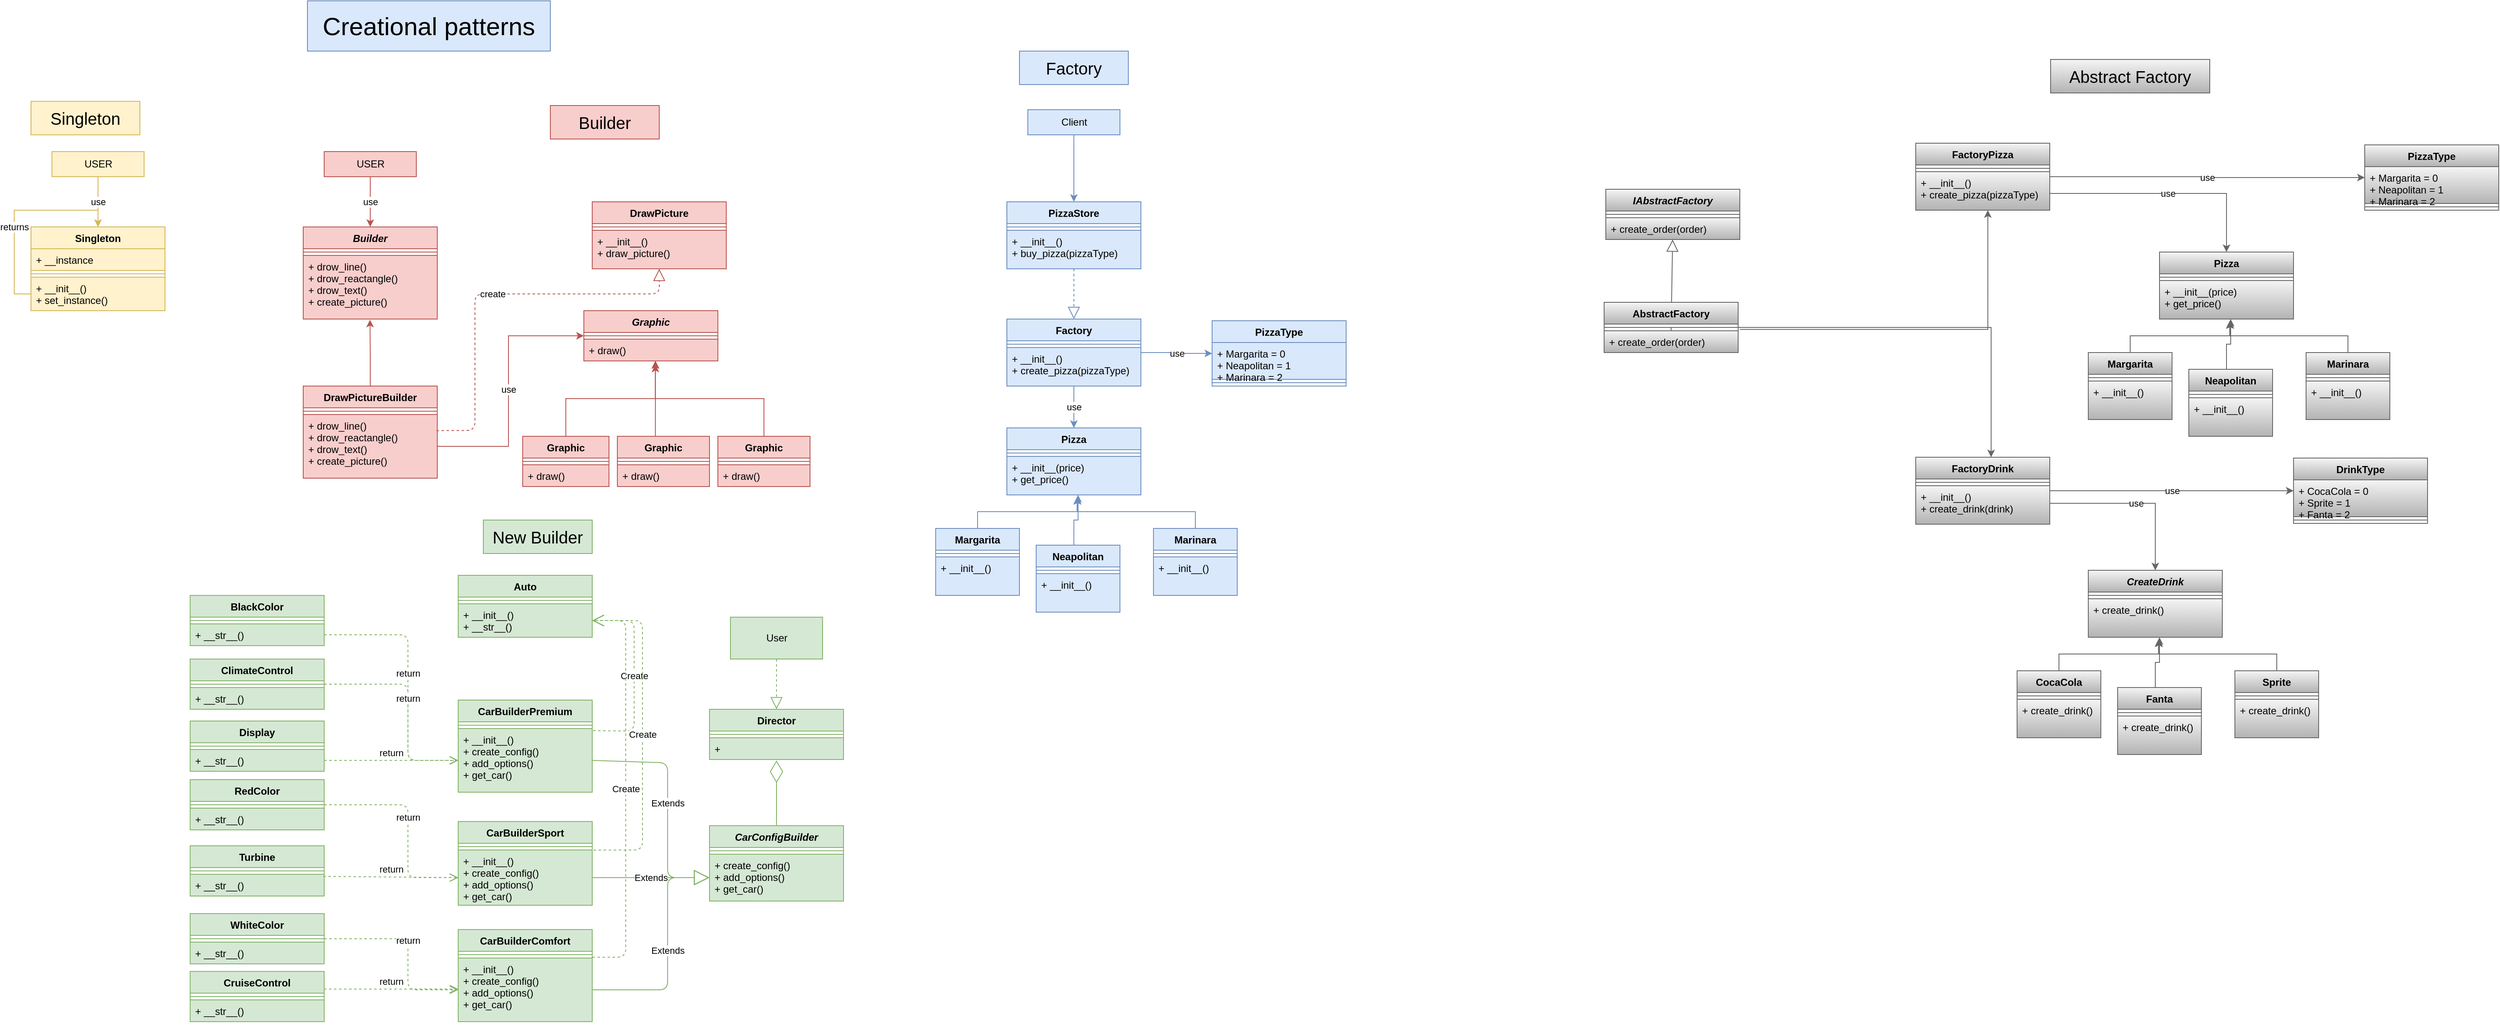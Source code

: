 <mxfile version="14.6.11" type="github">
  <diagram id="C5RBs43oDa-KdzZeNtuy" name="Page-1">
    <mxGraphModel dx="865" dy="466" grid="1" gridSize="10" guides="1" tooltips="1" connect="1" arrows="1" fold="1" page="1" pageScale="1" pageWidth="827" pageHeight="1169" math="0" shadow="0">
      <root>
        <mxCell id="WIyWlLk6GJQsqaUBKTNV-0" />
        <mxCell id="WIyWlLk6GJQsqaUBKTNV-1" parent="WIyWlLk6GJQsqaUBKTNV-0" />
        <mxCell id="Kjml_4NwDwtvKxTAV_FZ-0" value="&lt;font style=&quot;font-size: 30px&quot;&gt;Creational patterns&lt;/font&gt;" style="text;html=1;strokeColor=#6c8ebf;fillColor=#dae8fc;align=center;verticalAlign=middle;whiteSpace=wrap;rounded=0;" parent="WIyWlLk6GJQsqaUBKTNV-1" vertex="1">
          <mxGeometry x="440" y="40" width="290" height="60" as="geometry" />
        </mxCell>
        <mxCell id="Kjml_4NwDwtvKxTAV_FZ-1" value="&lt;font style=&quot;font-size: 20px&quot;&gt;Singleton&lt;/font&gt;" style="text;html=1;strokeColor=#d6b656;fillColor=#fff2cc;align=center;verticalAlign=middle;whiteSpace=wrap;rounded=0;" parent="WIyWlLk6GJQsqaUBKTNV-1" vertex="1">
          <mxGeometry x="110" y="160" width="130" height="40" as="geometry" />
        </mxCell>
        <mxCell id="Kjml_4NwDwtvKxTAV_FZ-5" value="Singleton" style="swimlane;fontStyle=1;align=center;verticalAlign=top;childLayout=stackLayout;horizontal=1;startSize=26;horizontalStack=0;resizeParent=1;resizeParentMax=0;resizeLast=0;collapsible=1;marginBottom=0;fillColor=#fff2cc;strokeColor=#d6b656;" parent="WIyWlLk6GJQsqaUBKTNV-1" vertex="1">
          <mxGeometry x="110" y="310" width="160" height="100" as="geometry" />
        </mxCell>
        <mxCell id="Kjml_4NwDwtvKxTAV_FZ-6" value="+ __instance" style="text;strokeColor=#d6b656;fillColor=#fff2cc;align=left;verticalAlign=top;spacingLeft=4;spacingRight=4;overflow=hidden;rotatable=0;points=[[0,0.5],[1,0.5]];portConstraint=eastwest;" parent="Kjml_4NwDwtvKxTAV_FZ-5" vertex="1">
          <mxGeometry y="26" width="160" height="26" as="geometry" />
        </mxCell>
        <mxCell id="Kjml_4NwDwtvKxTAV_FZ-7" value="" style="line;strokeWidth=1;fillColor=#fff2cc;align=left;verticalAlign=middle;spacingTop=-1;spacingLeft=3;spacingRight=3;rotatable=0;labelPosition=right;points=[];portConstraint=eastwest;strokeColor=#d6b656;" parent="Kjml_4NwDwtvKxTAV_FZ-5" vertex="1">
          <mxGeometry y="52" width="160" height="8" as="geometry" />
        </mxCell>
        <mxCell id="Kjml_4NwDwtvKxTAV_FZ-9" value="returns" style="edgeStyle=orthogonalEdgeStyle;rounded=0;orthogonalLoop=1;jettySize=auto;html=1;entryX=0.5;entryY=0;entryDx=0;entryDy=0;fillColor=#fff2cc;strokeColor=#d6b656;" parent="Kjml_4NwDwtvKxTAV_FZ-5" source="Kjml_4NwDwtvKxTAV_FZ-8" target="Kjml_4NwDwtvKxTAV_FZ-5" edge="1">
          <mxGeometry x="-0.167" relative="1" as="geometry">
            <Array as="points">
              <mxPoint x="-20" y="80" />
              <mxPoint x="-20" y="-20" />
              <mxPoint x="80" y="-20" />
            </Array>
            <mxPoint as="offset" />
          </mxGeometry>
        </mxCell>
        <mxCell id="Kjml_4NwDwtvKxTAV_FZ-8" value="+ __init__()&#xa;+ set_instance()" style="text;strokeColor=#d6b656;fillColor=#fff2cc;align=left;verticalAlign=top;spacingLeft=4;spacingRight=4;overflow=hidden;rotatable=0;points=[[0,0.5],[1,0.5]];portConstraint=eastwest;" parent="Kjml_4NwDwtvKxTAV_FZ-5" vertex="1">
          <mxGeometry y="60" width="160" height="40" as="geometry" />
        </mxCell>
        <mxCell id="Kjml_4NwDwtvKxTAV_FZ-11" value="use" style="edgeStyle=orthogonalEdgeStyle;rounded=0;orthogonalLoop=1;jettySize=auto;html=1;entryX=0.5;entryY=0;entryDx=0;entryDy=0;fillColor=#fff2cc;strokeColor=#d6b656;" parent="WIyWlLk6GJQsqaUBKTNV-1" source="Kjml_4NwDwtvKxTAV_FZ-10" target="Kjml_4NwDwtvKxTAV_FZ-5" edge="1">
          <mxGeometry relative="1" as="geometry" />
        </mxCell>
        <mxCell id="Kjml_4NwDwtvKxTAV_FZ-10" value="USER" style="html=1;fillColor=#fff2cc;strokeColor=#d6b656;" parent="WIyWlLk6GJQsqaUBKTNV-1" vertex="1">
          <mxGeometry x="135" y="220" width="110" height="30" as="geometry" />
        </mxCell>
        <mxCell id="Kjml_4NwDwtvKxTAV_FZ-12" value="&lt;font style=&quot;font-size: 20px&quot;&gt;Builder&lt;/font&gt;" style="text;html=1;strokeColor=#b85450;fillColor=#f8cecc;align=center;verticalAlign=middle;whiteSpace=wrap;rounded=0;" parent="WIyWlLk6GJQsqaUBKTNV-1" vertex="1">
          <mxGeometry x="730" y="165" width="130" height="40" as="geometry" />
        </mxCell>
        <mxCell id="epCb49_fnG2OaSvIDgZF-0" value="use" style="edgeStyle=orthogonalEdgeStyle;rounded=0;orthogonalLoop=1;jettySize=auto;html=1;fillColor=#f8cecc;strokeColor=#b85450;" edge="1" parent="WIyWlLk6GJQsqaUBKTNV-1" source="Kjml_4NwDwtvKxTAV_FZ-13" target="Kjml_4NwDwtvKxTAV_FZ-14">
          <mxGeometry relative="1" as="geometry" />
        </mxCell>
        <mxCell id="Kjml_4NwDwtvKxTAV_FZ-13" value="USER" style="html=1;fillColor=#f8cecc;strokeColor=#b85450;" parent="WIyWlLk6GJQsqaUBKTNV-1" vertex="1">
          <mxGeometry x="460" y="220" width="110" height="30" as="geometry" />
        </mxCell>
        <mxCell id="Kjml_4NwDwtvKxTAV_FZ-14" value="Builder" style="swimlane;fontStyle=3;align=center;verticalAlign=top;childLayout=stackLayout;horizontal=1;startSize=26;horizontalStack=0;resizeParent=1;resizeParentMax=0;resizeLast=0;collapsible=1;marginBottom=0;fillColor=#f8cecc;strokeColor=#b85450;" parent="WIyWlLk6GJQsqaUBKTNV-1" vertex="1">
          <mxGeometry x="435" y="310" width="160" height="110" as="geometry" />
        </mxCell>
        <mxCell id="Kjml_4NwDwtvKxTAV_FZ-16" value="" style="line;strokeWidth=1;fillColor=#f8cecc;align=left;verticalAlign=middle;spacingTop=-1;spacingLeft=3;spacingRight=3;rotatable=0;labelPosition=right;points=[];portConstraint=eastwest;strokeColor=#b85450;" parent="Kjml_4NwDwtvKxTAV_FZ-14" vertex="1">
          <mxGeometry y="26" width="160" height="8" as="geometry" />
        </mxCell>
        <mxCell id="Kjml_4NwDwtvKxTAV_FZ-17" value="+ drow_line()&#xa;+ drow_reactangle()&#xa;+ drow_text()&#xa;+ create_picture()" style="text;strokeColor=#b85450;fillColor=#f8cecc;align=left;verticalAlign=top;spacingLeft=4;spacingRight=4;overflow=hidden;rotatable=0;points=[[0,0.5],[1,0.5]];portConstraint=eastwest;" parent="Kjml_4NwDwtvKxTAV_FZ-14" vertex="1">
          <mxGeometry y="34" width="160" height="76" as="geometry" />
        </mxCell>
        <mxCell id="Kjml_4NwDwtvKxTAV_FZ-18" value="Graphic" style="swimlane;fontStyle=3;align=center;verticalAlign=top;childLayout=stackLayout;horizontal=1;startSize=26;horizontalStack=0;resizeParent=1;resizeParentMax=0;resizeLast=0;collapsible=1;marginBottom=0;fillColor=#f8cecc;strokeColor=#b85450;" parent="WIyWlLk6GJQsqaUBKTNV-1" vertex="1">
          <mxGeometry x="770" y="410" width="160" height="60" as="geometry" />
        </mxCell>
        <mxCell id="Kjml_4NwDwtvKxTAV_FZ-20" value="" style="line;strokeWidth=1;fillColor=#f8cecc;align=left;verticalAlign=middle;spacingTop=-1;spacingLeft=3;spacingRight=3;rotatable=0;labelPosition=right;points=[];portConstraint=eastwest;strokeColor=#b85450;" parent="Kjml_4NwDwtvKxTAV_FZ-18" vertex="1">
          <mxGeometry y="26" width="160" height="8" as="geometry" />
        </mxCell>
        <mxCell id="Kjml_4NwDwtvKxTAV_FZ-21" value="+ draw()" style="text;strokeColor=#b85450;fillColor=#f8cecc;align=left;verticalAlign=top;spacingLeft=4;spacingRight=4;overflow=hidden;rotatable=0;points=[[0,0.5],[1,0.5]];portConstraint=eastwest;" parent="Kjml_4NwDwtvKxTAV_FZ-18" vertex="1">
          <mxGeometry y="34" width="160" height="26" as="geometry" />
        </mxCell>
        <mxCell id="Kjml_4NwDwtvKxTAV_FZ-22" value="DrawPicture" style="swimlane;fontStyle=1;align=center;verticalAlign=top;childLayout=stackLayout;horizontal=1;startSize=26;horizontalStack=0;resizeParent=1;resizeParentMax=0;resizeLast=0;collapsible=1;marginBottom=0;fillColor=#f8cecc;strokeColor=#b85450;" parent="WIyWlLk6GJQsqaUBKTNV-1" vertex="1">
          <mxGeometry x="780" y="280" width="160" height="80" as="geometry" />
        </mxCell>
        <mxCell id="Kjml_4NwDwtvKxTAV_FZ-24" value="" style="line;strokeWidth=1;fillColor=#f8cecc;align=left;verticalAlign=middle;spacingTop=-1;spacingLeft=3;spacingRight=3;rotatable=0;labelPosition=right;points=[];portConstraint=eastwest;strokeColor=#b85450;" parent="Kjml_4NwDwtvKxTAV_FZ-22" vertex="1">
          <mxGeometry y="26" width="160" height="8" as="geometry" />
        </mxCell>
        <mxCell id="Kjml_4NwDwtvKxTAV_FZ-25" value="+ __init__()&#xa;+ draw_picture()" style="text;strokeColor=#b85450;fillColor=#f8cecc;align=left;verticalAlign=top;spacingLeft=4;spacingRight=4;overflow=hidden;rotatable=0;points=[[0,0.5],[1,0.5]];portConstraint=eastwest;" parent="Kjml_4NwDwtvKxTAV_FZ-22" vertex="1">
          <mxGeometry y="34" width="160" height="46" as="geometry" />
        </mxCell>
        <mxCell id="Kjml_4NwDwtvKxTAV_FZ-35" style="edgeStyle=orthogonalEdgeStyle;rounded=0;orthogonalLoop=1;jettySize=auto;html=1;entryX=0.534;entryY=1.015;entryDx=0;entryDy=0;entryPerimeter=0;fillColor=#f8cecc;strokeColor=#b85450;" parent="WIyWlLk6GJQsqaUBKTNV-1" source="Kjml_4NwDwtvKxTAV_FZ-26" target="Kjml_4NwDwtvKxTAV_FZ-21" edge="1">
          <mxGeometry relative="1" as="geometry" />
        </mxCell>
        <mxCell id="Kjml_4NwDwtvKxTAV_FZ-26" value="Graphic" style="swimlane;fontStyle=1;align=center;verticalAlign=top;childLayout=stackLayout;horizontal=1;startSize=26;horizontalStack=0;resizeParent=1;resizeParentMax=0;resizeLast=0;collapsible=1;marginBottom=0;fillColor=#f8cecc;strokeColor=#b85450;" parent="WIyWlLk6GJQsqaUBKTNV-1" vertex="1">
          <mxGeometry x="697" y="560" width="103" height="60" as="geometry" />
        </mxCell>
        <mxCell id="Kjml_4NwDwtvKxTAV_FZ-27" value="" style="line;strokeWidth=1;fillColor=#f8cecc;align=left;verticalAlign=middle;spacingTop=-1;spacingLeft=3;spacingRight=3;rotatable=0;labelPosition=right;points=[];portConstraint=eastwest;strokeColor=#b85450;" parent="Kjml_4NwDwtvKxTAV_FZ-26" vertex="1">
          <mxGeometry y="26" width="103" height="8" as="geometry" />
        </mxCell>
        <mxCell id="Kjml_4NwDwtvKxTAV_FZ-28" value="+ draw()" style="text;strokeColor=#b85450;fillColor=#f8cecc;align=left;verticalAlign=top;spacingLeft=4;spacingRight=4;overflow=hidden;rotatable=0;points=[[0,0.5],[1,0.5]];portConstraint=eastwest;" parent="Kjml_4NwDwtvKxTAV_FZ-26" vertex="1">
          <mxGeometry y="34" width="103" height="26" as="geometry" />
        </mxCell>
        <mxCell id="Kjml_4NwDwtvKxTAV_FZ-36" style="edgeStyle=orthogonalEdgeStyle;rounded=0;orthogonalLoop=1;jettySize=auto;html=1;entryX=0.534;entryY=1.169;entryDx=0;entryDy=0;entryPerimeter=0;exitX=0.5;exitY=0;exitDx=0;exitDy=0;fillColor=#f8cecc;strokeColor=#b85450;" parent="WIyWlLk6GJQsqaUBKTNV-1" source="Kjml_4NwDwtvKxTAV_FZ-29" target="Kjml_4NwDwtvKxTAV_FZ-21" edge="1">
          <mxGeometry relative="1" as="geometry">
            <Array as="points">
              <mxPoint x="855" y="560" />
            </Array>
          </mxGeometry>
        </mxCell>
        <mxCell id="Kjml_4NwDwtvKxTAV_FZ-29" value="Graphic" style="swimlane;fontStyle=1;align=center;verticalAlign=top;childLayout=stackLayout;horizontal=1;startSize=26;horizontalStack=0;resizeParent=1;resizeParentMax=0;resizeLast=0;collapsible=1;marginBottom=0;fillColor=#f8cecc;strokeColor=#b85450;" parent="WIyWlLk6GJQsqaUBKTNV-1" vertex="1">
          <mxGeometry x="810" y="560" width="110" height="60" as="geometry" />
        </mxCell>
        <mxCell id="Kjml_4NwDwtvKxTAV_FZ-30" value="" style="line;strokeWidth=1;fillColor=#f8cecc;align=left;verticalAlign=middle;spacingTop=-1;spacingLeft=3;spacingRight=3;rotatable=0;labelPosition=right;points=[];portConstraint=eastwest;strokeColor=#b85450;" parent="Kjml_4NwDwtvKxTAV_FZ-29" vertex="1">
          <mxGeometry y="26" width="110" height="8" as="geometry" />
        </mxCell>
        <mxCell id="Kjml_4NwDwtvKxTAV_FZ-31" value="+ draw()" style="text;strokeColor=#b85450;fillColor=#f8cecc;align=left;verticalAlign=top;spacingLeft=4;spacingRight=4;overflow=hidden;rotatable=0;points=[[0,0.5],[1,0.5]];portConstraint=eastwest;" parent="Kjml_4NwDwtvKxTAV_FZ-29" vertex="1">
          <mxGeometry y="34" width="110" height="26" as="geometry" />
        </mxCell>
        <mxCell id="Kjml_4NwDwtvKxTAV_FZ-37" style="edgeStyle=orthogonalEdgeStyle;rounded=0;orthogonalLoop=1;jettySize=auto;html=1;entryX=0.534;entryY=0.985;entryDx=0;entryDy=0;entryPerimeter=0;fillColor=#f8cecc;strokeColor=#b85450;" parent="WIyWlLk6GJQsqaUBKTNV-1" source="Kjml_4NwDwtvKxTAV_FZ-32" target="Kjml_4NwDwtvKxTAV_FZ-21" edge="1">
          <mxGeometry relative="1" as="geometry" />
        </mxCell>
        <mxCell id="Kjml_4NwDwtvKxTAV_FZ-32" value="Graphic" style="swimlane;fontStyle=1;align=center;verticalAlign=top;childLayout=stackLayout;horizontal=1;startSize=26;horizontalStack=0;resizeParent=1;resizeParentMax=0;resizeLast=0;collapsible=1;marginBottom=0;fillColor=#f8cecc;strokeColor=#b85450;" parent="WIyWlLk6GJQsqaUBKTNV-1" vertex="1">
          <mxGeometry x="930" y="560" width="110" height="60" as="geometry" />
        </mxCell>
        <mxCell id="Kjml_4NwDwtvKxTAV_FZ-33" value="" style="line;strokeWidth=1;fillColor=#f8cecc;align=left;verticalAlign=middle;spacingTop=-1;spacingLeft=3;spacingRight=3;rotatable=0;labelPosition=right;points=[];portConstraint=eastwest;strokeColor=#b85450;" parent="Kjml_4NwDwtvKxTAV_FZ-32" vertex="1">
          <mxGeometry y="26" width="110" height="8" as="geometry" />
        </mxCell>
        <mxCell id="Kjml_4NwDwtvKxTAV_FZ-34" value="+ draw()" style="text;strokeColor=#b85450;fillColor=#f8cecc;align=left;verticalAlign=top;spacingLeft=4;spacingRight=4;overflow=hidden;rotatable=0;points=[[0,0.5],[1,0.5]];portConstraint=eastwest;" parent="Kjml_4NwDwtvKxTAV_FZ-32" vertex="1">
          <mxGeometry y="34" width="110" height="26" as="geometry" />
        </mxCell>
        <mxCell id="Kjml_4NwDwtvKxTAV_FZ-42" style="edgeStyle=orthogonalEdgeStyle;rounded=0;orthogonalLoop=1;jettySize=auto;html=1;entryX=0.498;entryY=1.011;entryDx=0;entryDy=0;entryPerimeter=0;fillColor=#f8cecc;strokeColor=#b85450;" parent="WIyWlLk6GJQsqaUBKTNV-1" source="Kjml_4NwDwtvKxTAV_FZ-39" target="Kjml_4NwDwtvKxTAV_FZ-17" edge="1">
          <mxGeometry relative="1" as="geometry" />
        </mxCell>
        <mxCell id="Kjml_4NwDwtvKxTAV_FZ-39" value="DrawPictureBuilder" style="swimlane;fontStyle=1;align=center;verticalAlign=top;childLayout=stackLayout;horizontal=1;startSize=26;horizontalStack=0;resizeParent=1;resizeParentMax=0;resizeLast=0;collapsible=1;marginBottom=0;fillColor=#f8cecc;strokeColor=#b85450;" parent="WIyWlLk6GJQsqaUBKTNV-1" vertex="1">
          <mxGeometry x="435" y="500" width="160" height="110" as="geometry" />
        </mxCell>
        <mxCell id="Kjml_4NwDwtvKxTAV_FZ-40" value="" style="line;strokeWidth=1;fillColor=#f8cecc;align=left;verticalAlign=middle;spacingTop=-1;spacingLeft=3;spacingRight=3;rotatable=0;labelPosition=right;points=[];portConstraint=eastwest;strokeColor=#b85450;" parent="Kjml_4NwDwtvKxTAV_FZ-39" vertex="1">
          <mxGeometry y="26" width="160" height="8" as="geometry" />
        </mxCell>
        <mxCell id="Kjml_4NwDwtvKxTAV_FZ-41" value="+ drow_line()&#xa;+ drow_reactangle()&#xa;+ drow_text()&#xa;+ create_picture()" style="text;strokeColor=#b85450;fillColor=#f8cecc;align=left;verticalAlign=top;spacingLeft=4;spacingRight=4;overflow=hidden;rotatable=0;points=[[0,0.5],[1,0.5]];portConstraint=eastwest;" parent="Kjml_4NwDwtvKxTAV_FZ-39" vertex="1">
          <mxGeometry y="34" width="160" height="76" as="geometry" />
        </mxCell>
        <mxCell id="epCb49_fnG2OaSvIDgZF-2" value="&lt;font style=&quot;font-size: 20px&quot;&gt;Factory&lt;/font&gt;" style="text;html=1;strokeColor=#6c8ebf;fillColor=#dae8fc;align=center;verticalAlign=middle;whiteSpace=wrap;rounded=0;" vertex="1" parent="WIyWlLk6GJQsqaUBKTNV-1">
          <mxGeometry x="1290" y="100" width="130" height="40" as="geometry" />
        </mxCell>
        <mxCell id="epCb49_fnG2OaSvIDgZF-3" value="&lt;font style=&quot;font-size: 20px&quot;&gt;Abstract Factory&lt;/font&gt;" style="text;html=1;fillColor=#f5f5f5;align=center;verticalAlign=middle;whiteSpace=wrap;rounded=0;gradientColor=#b3b3b3;strokeColor=#666666;sketch=0;" vertex="1" parent="WIyWlLk6GJQsqaUBKTNV-1">
          <mxGeometry x="2521" y="110" width="190" height="40" as="geometry" />
        </mxCell>
        <mxCell id="epCb49_fnG2OaSvIDgZF-6" value="PizzaType" style="swimlane;fontStyle=1;align=center;verticalAlign=top;childLayout=stackLayout;horizontal=1;startSize=26;horizontalStack=0;resizeParent=1;resizeParentMax=0;resizeLast=0;collapsible=1;marginBottom=0;fillColor=#dae8fc;strokeColor=#6c8ebf;" vertex="1" parent="WIyWlLk6GJQsqaUBKTNV-1">
          <mxGeometry x="1520" y="422" width="160" height="78" as="geometry" />
        </mxCell>
        <mxCell id="epCb49_fnG2OaSvIDgZF-7" value="+ Margarita = 0&#xa;+ Neapolitan = 1&#xa;+ Marinara = 2" style="text;strokeColor=#6c8ebf;fillColor=#dae8fc;align=left;verticalAlign=top;spacingLeft=4;spacingRight=4;overflow=hidden;rotatable=0;points=[[0,0.5],[1,0.5]];portConstraint=eastwest;" vertex="1" parent="epCb49_fnG2OaSvIDgZF-6">
          <mxGeometry y="26" width="160" height="44" as="geometry" />
        </mxCell>
        <mxCell id="epCb49_fnG2OaSvIDgZF-8" value="" style="line;strokeWidth=1;fillColor=#dae8fc;align=left;verticalAlign=middle;spacingTop=-1;spacingLeft=3;spacingRight=3;rotatable=0;labelPosition=right;points=[];portConstraint=eastwest;strokeColor=#6c8ebf;" vertex="1" parent="epCb49_fnG2OaSvIDgZF-6">
          <mxGeometry y="70" width="160" height="8" as="geometry" />
        </mxCell>
        <mxCell id="epCb49_fnG2OaSvIDgZF-21" value="use" style="edgeStyle=orthogonalEdgeStyle;rounded=0;orthogonalLoop=1;jettySize=auto;html=1;fillColor=#dae8fc;strokeColor=#6c8ebf;" edge="1" parent="WIyWlLk6GJQsqaUBKTNV-1" source="epCb49_fnG2OaSvIDgZF-10" target="epCb49_fnG2OaSvIDgZF-6">
          <mxGeometry relative="1" as="geometry" />
        </mxCell>
        <mxCell id="epCb49_fnG2OaSvIDgZF-35" value="use" style="edgeStyle=orthogonalEdgeStyle;rounded=0;orthogonalLoop=1;jettySize=auto;html=1;entryX=0.5;entryY=0;entryDx=0;entryDy=0;fillColor=#dae8fc;strokeColor=#6c8ebf;" edge="1" parent="WIyWlLk6GJQsqaUBKTNV-1" source="epCb49_fnG2OaSvIDgZF-10" target="epCb49_fnG2OaSvIDgZF-22">
          <mxGeometry relative="1" as="geometry" />
        </mxCell>
        <mxCell id="epCb49_fnG2OaSvIDgZF-10" value="Factory" style="swimlane;fontStyle=1;align=center;verticalAlign=top;childLayout=stackLayout;horizontal=1;startSize=26;horizontalStack=0;resizeParent=1;resizeParentMax=0;resizeLast=0;collapsible=1;marginBottom=0;fillColor=#dae8fc;strokeColor=#6c8ebf;" vertex="1" parent="WIyWlLk6GJQsqaUBKTNV-1">
          <mxGeometry x="1275" y="420" width="160" height="80" as="geometry" />
        </mxCell>
        <mxCell id="epCb49_fnG2OaSvIDgZF-12" value="" style="line;strokeWidth=1;fillColor=#dae8fc;align=left;verticalAlign=middle;spacingTop=-1;spacingLeft=3;spacingRight=3;rotatable=0;labelPosition=right;points=[];portConstraint=eastwest;strokeColor=#6c8ebf;" vertex="1" parent="epCb49_fnG2OaSvIDgZF-10">
          <mxGeometry y="26" width="160" height="8" as="geometry" />
        </mxCell>
        <mxCell id="epCb49_fnG2OaSvIDgZF-13" value="+ __init__()&#xa;+ create_pizza(pizzaType)" style="text;strokeColor=#6c8ebf;fillColor=#dae8fc;align=left;verticalAlign=top;spacingLeft=4;spacingRight=4;overflow=hidden;rotatable=0;points=[[0,0.5],[1,0.5]];portConstraint=eastwest;" vertex="1" parent="epCb49_fnG2OaSvIDgZF-10">
          <mxGeometry y="34" width="160" height="46" as="geometry" />
        </mxCell>
        <mxCell id="epCb49_fnG2OaSvIDgZF-14" value="PizzaStore" style="swimlane;fontStyle=1;align=center;verticalAlign=top;childLayout=stackLayout;horizontal=1;startSize=26;horizontalStack=0;resizeParent=1;resizeParentMax=0;resizeLast=0;collapsible=1;marginBottom=0;fillColor=#dae8fc;strokeColor=#6c8ebf;" vertex="1" parent="WIyWlLk6GJQsqaUBKTNV-1">
          <mxGeometry x="1275" y="280" width="160" height="80" as="geometry" />
        </mxCell>
        <mxCell id="epCb49_fnG2OaSvIDgZF-16" value="" style="line;strokeWidth=1;fillColor=#dae8fc;align=left;verticalAlign=middle;spacingTop=-1;spacingLeft=3;spacingRight=3;rotatable=0;labelPosition=right;points=[];portConstraint=eastwest;strokeColor=#6c8ebf;" vertex="1" parent="epCb49_fnG2OaSvIDgZF-14">
          <mxGeometry y="26" width="160" height="8" as="geometry" />
        </mxCell>
        <mxCell id="epCb49_fnG2OaSvIDgZF-17" value="+ __init__()&#xa;+ buy_pizza(pizzaType)" style="text;strokeColor=#6c8ebf;fillColor=#dae8fc;align=left;verticalAlign=top;spacingLeft=4;spacingRight=4;overflow=hidden;rotatable=0;points=[[0,0.5],[1,0.5]];portConstraint=eastwest;" vertex="1" parent="epCb49_fnG2OaSvIDgZF-14">
          <mxGeometry y="34" width="160" height="46" as="geometry" />
        </mxCell>
        <mxCell id="epCb49_fnG2OaSvIDgZF-41" style="edgeStyle=orthogonalEdgeStyle;rounded=0;orthogonalLoop=1;jettySize=auto;html=1;entryX=0.5;entryY=0;entryDx=0;entryDy=0;fillColor=#dae8fc;strokeColor=#6c8ebf;" edge="1" parent="WIyWlLk6GJQsqaUBKTNV-1" source="epCb49_fnG2OaSvIDgZF-18" target="epCb49_fnG2OaSvIDgZF-14">
          <mxGeometry relative="1" as="geometry" />
        </mxCell>
        <mxCell id="epCb49_fnG2OaSvIDgZF-18" value="Client" style="html=1;fillColor=#dae8fc;strokeColor=#6c8ebf;" vertex="1" parent="WIyWlLk6GJQsqaUBKTNV-1">
          <mxGeometry x="1300" y="170" width="110" height="30" as="geometry" />
        </mxCell>
        <mxCell id="epCb49_fnG2OaSvIDgZF-22" value="Pizza" style="swimlane;fontStyle=1;align=center;verticalAlign=top;childLayout=stackLayout;horizontal=1;startSize=26;horizontalStack=0;resizeParent=1;resizeParentMax=0;resizeLast=0;collapsible=1;marginBottom=0;fillColor=#dae8fc;strokeColor=#6c8ebf;" vertex="1" parent="WIyWlLk6GJQsqaUBKTNV-1">
          <mxGeometry x="1275" y="550" width="160" height="80" as="geometry" />
        </mxCell>
        <mxCell id="epCb49_fnG2OaSvIDgZF-24" value="" style="line;strokeWidth=1;fillColor=#dae8fc;align=left;verticalAlign=middle;spacingTop=-1;spacingLeft=3;spacingRight=3;rotatable=0;labelPosition=right;points=[];portConstraint=eastwest;strokeColor=#6c8ebf;" vertex="1" parent="epCb49_fnG2OaSvIDgZF-22">
          <mxGeometry y="26" width="160" height="8" as="geometry" />
        </mxCell>
        <mxCell id="epCb49_fnG2OaSvIDgZF-25" value="+ __init__(price)&#xa;+ get_price()" style="text;strokeColor=#6c8ebf;fillColor=#dae8fc;align=left;verticalAlign=top;spacingLeft=4;spacingRight=4;overflow=hidden;rotatable=0;points=[[0,0.5],[1,0.5]];portConstraint=eastwest;" vertex="1" parent="epCb49_fnG2OaSvIDgZF-22">
          <mxGeometry y="34" width="160" height="46" as="geometry" />
        </mxCell>
        <mxCell id="epCb49_fnG2OaSvIDgZF-39" style="edgeStyle=orthogonalEdgeStyle;rounded=0;orthogonalLoop=1;jettySize=auto;html=1;entryX=0.524;entryY=1.052;entryDx=0;entryDy=0;entryPerimeter=0;fillColor=#dae8fc;strokeColor=#6c8ebf;" edge="1" parent="WIyWlLk6GJQsqaUBKTNV-1" source="epCb49_fnG2OaSvIDgZF-26" target="epCb49_fnG2OaSvIDgZF-25">
          <mxGeometry relative="1" as="geometry">
            <Array as="points">
              <mxPoint x="1500" y="650" />
              <mxPoint x="1359" y="650" />
            </Array>
          </mxGeometry>
        </mxCell>
        <mxCell id="epCb49_fnG2OaSvIDgZF-26" value="Marinara" style="swimlane;fontStyle=1;align=center;verticalAlign=top;childLayout=stackLayout;horizontal=1;startSize=26;horizontalStack=0;resizeParent=1;resizeParentMax=0;resizeLast=0;collapsible=1;marginBottom=0;fillColor=#dae8fc;strokeColor=#6c8ebf;" vertex="1" parent="WIyWlLk6GJQsqaUBKTNV-1">
          <mxGeometry x="1450" y="670" width="100" height="80" as="geometry" />
        </mxCell>
        <mxCell id="epCb49_fnG2OaSvIDgZF-27" value="" style="line;strokeWidth=1;fillColor=#dae8fc;align=left;verticalAlign=middle;spacingTop=-1;spacingLeft=3;spacingRight=3;rotatable=0;labelPosition=right;points=[];portConstraint=eastwest;strokeColor=#6c8ebf;" vertex="1" parent="epCb49_fnG2OaSvIDgZF-26">
          <mxGeometry y="26" width="100" height="8" as="geometry" />
        </mxCell>
        <mxCell id="epCb49_fnG2OaSvIDgZF-28" value="+ __init__()" style="text;strokeColor=#6c8ebf;fillColor=#dae8fc;align=left;verticalAlign=top;spacingLeft=4;spacingRight=4;overflow=hidden;rotatable=0;points=[[0,0.5],[1,0.5]];portConstraint=eastwest;" vertex="1" parent="epCb49_fnG2OaSvIDgZF-26">
          <mxGeometry y="34" width="100" height="46" as="geometry" />
        </mxCell>
        <mxCell id="epCb49_fnG2OaSvIDgZF-38" style="edgeStyle=orthogonalEdgeStyle;rounded=0;orthogonalLoop=1;jettySize=auto;html=1;fillColor=#dae8fc;strokeColor=#6c8ebf;" edge="1" parent="WIyWlLk6GJQsqaUBKTNV-1" source="epCb49_fnG2OaSvIDgZF-29" target="epCb49_fnG2OaSvIDgZF-25">
          <mxGeometry relative="1" as="geometry">
            <Array as="points">
              <mxPoint x="1355" y="660" />
              <mxPoint x="1360" y="660" />
            </Array>
          </mxGeometry>
        </mxCell>
        <mxCell id="epCb49_fnG2OaSvIDgZF-29" value="Neapolitan" style="swimlane;fontStyle=1;align=center;verticalAlign=top;childLayout=stackLayout;horizontal=1;startSize=26;horizontalStack=0;resizeParent=1;resizeParentMax=0;resizeLast=0;collapsible=1;marginBottom=0;fillColor=#dae8fc;strokeColor=#6c8ebf;" vertex="1" parent="WIyWlLk6GJQsqaUBKTNV-1">
          <mxGeometry x="1310" y="690" width="100" height="80" as="geometry" />
        </mxCell>
        <mxCell id="epCb49_fnG2OaSvIDgZF-30" value="" style="line;strokeWidth=1;fillColor=#dae8fc;align=left;verticalAlign=middle;spacingTop=-1;spacingLeft=3;spacingRight=3;rotatable=0;labelPosition=right;points=[];portConstraint=eastwest;strokeColor=#6c8ebf;" vertex="1" parent="epCb49_fnG2OaSvIDgZF-29">
          <mxGeometry y="26" width="100" height="8" as="geometry" />
        </mxCell>
        <mxCell id="epCb49_fnG2OaSvIDgZF-31" value="+ __init__()" style="text;strokeColor=#6c8ebf;fillColor=#dae8fc;align=left;verticalAlign=top;spacingLeft=4;spacingRight=4;overflow=hidden;rotatable=0;points=[[0,0.5],[1,0.5]];portConstraint=eastwest;" vertex="1" parent="epCb49_fnG2OaSvIDgZF-29">
          <mxGeometry y="34" width="100" height="46" as="geometry" />
        </mxCell>
        <mxCell id="epCb49_fnG2OaSvIDgZF-36" style="edgeStyle=orthogonalEdgeStyle;rounded=0;orthogonalLoop=1;jettySize=auto;html=1;entryX=0.529;entryY=1.052;entryDx=0;entryDy=0;entryPerimeter=0;fillColor=#dae8fc;strokeColor=#6c8ebf;" edge="1" parent="WIyWlLk6GJQsqaUBKTNV-1" source="epCb49_fnG2OaSvIDgZF-32" target="epCb49_fnG2OaSvIDgZF-25">
          <mxGeometry relative="1" as="geometry">
            <Array as="points">
              <mxPoint x="1240" y="650" />
              <mxPoint x="1360" y="650" />
            </Array>
          </mxGeometry>
        </mxCell>
        <mxCell id="epCb49_fnG2OaSvIDgZF-32" value="Margarita" style="swimlane;fontStyle=1;align=center;verticalAlign=top;childLayout=stackLayout;horizontal=1;startSize=26;horizontalStack=0;resizeParent=1;resizeParentMax=0;resizeLast=0;collapsible=1;marginBottom=0;fillColor=#dae8fc;strokeColor=#6c8ebf;" vertex="1" parent="WIyWlLk6GJQsqaUBKTNV-1">
          <mxGeometry x="1190" y="670" width="100" height="80" as="geometry" />
        </mxCell>
        <mxCell id="epCb49_fnG2OaSvIDgZF-33" value="" style="line;strokeWidth=1;fillColor=#dae8fc;align=left;verticalAlign=middle;spacingTop=-1;spacingLeft=3;spacingRight=3;rotatable=0;labelPosition=right;points=[];portConstraint=eastwest;strokeColor=#6c8ebf;" vertex="1" parent="epCb49_fnG2OaSvIDgZF-32">
          <mxGeometry y="26" width="100" height="8" as="geometry" />
        </mxCell>
        <mxCell id="epCb49_fnG2OaSvIDgZF-34" value="+ __init__()" style="text;strokeColor=#6c8ebf;fillColor=#dae8fc;align=left;verticalAlign=top;spacingLeft=4;spacingRight=4;overflow=hidden;rotatable=0;points=[[0,0.5],[1,0.5]];portConstraint=eastwest;" vertex="1" parent="epCb49_fnG2OaSvIDgZF-32">
          <mxGeometry y="34" width="100" height="46" as="geometry" />
        </mxCell>
        <mxCell id="epCb49_fnG2OaSvIDgZF-40" value="" style="endArrow=block;dashed=1;endFill=0;endSize=12;html=1;entryX=0.5;entryY=0;entryDx=0;entryDy=0;fillColor=#dae8fc;strokeColor=#6c8ebf;" edge="1" parent="WIyWlLk6GJQsqaUBKTNV-1" target="epCb49_fnG2OaSvIDgZF-10">
          <mxGeometry width="160" relative="1" as="geometry">
            <mxPoint x="1355" y="360" as="sourcePoint" />
            <mxPoint x="1360" y="270" as="targetPoint" />
          </mxGeometry>
        </mxCell>
        <mxCell id="epCb49_fnG2OaSvIDgZF-42" value="use" style="edgeStyle=orthogonalEdgeStyle;rounded=0;orthogonalLoop=1;jettySize=auto;html=1;fillColor=#f8cecc;strokeColor=#b85450;" edge="1" parent="WIyWlLk6GJQsqaUBKTNV-1" source="Kjml_4NwDwtvKxTAV_FZ-41" target="Kjml_4NwDwtvKxTAV_FZ-18">
          <mxGeometry relative="1" as="geometry">
            <Array as="points">
              <mxPoint x="680" y="572" />
              <mxPoint x="680" y="440" />
            </Array>
          </mxGeometry>
        </mxCell>
        <mxCell id="epCb49_fnG2OaSvIDgZF-43" value="create" style="endArrow=block;dashed=1;endFill=0;endSize=12;html=1;exitX=0.994;exitY=0.253;exitDx=0;exitDy=0;exitPerimeter=0;fillColor=#f8cecc;strokeColor=#b85450;" edge="1" parent="WIyWlLk6GJQsqaUBKTNV-1" source="Kjml_4NwDwtvKxTAV_FZ-41" target="Kjml_4NwDwtvKxTAV_FZ-25">
          <mxGeometry width="160" relative="1" as="geometry">
            <mxPoint x="670" y="380" as="sourcePoint" />
            <mxPoint x="830" y="380" as="targetPoint" />
            <Array as="points">
              <mxPoint x="640" y="553" />
              <mxPoint x="640" y="390" />
              <mxPoint x="860" y="390" />
            </Array>
          </mxGeometry>
        </mxCell>
        <mxCell id="epCb49_fnG2OaSvIDgZF-44" value="PizzaType" style="swimlane;fontStyle=1;align=center;verticalAlign=top;childLayout=stackLayout;horizontal=1;startSize=26;horizontalStack=0;resizeParent=1;resizeParentMax=0;resizeLast=0;collapsible=1;marginBottom=0;fillColor=#f5f5f5;gradientColor=#b3b3b3;strokeColor=#666666;sketch=0;" vertex="1" parent="WIyWlLk6GJQsqaUBKTNV-1">
          <mxGeometry x="2896" y="212" width="160" height="78" as="geometry" />
        </mxCell>
        <mxCell id="epCb49_fnG2OaSvIDgZF-45" value="+ Margarita = 0&#xa;+ Neapolitan = 1&#xa;+ Marinara = 2" style="text;fillColor=#f5f5f5;align=left;verticalAlign=top;spacingLeft=4;spacingRight=4;overflow=hidden;rotatable=0;points=[[0,0.5],[1,0.5]];portConstraint=eastwest;gradientColor=#b3b3b3;strokeColor=#666666;sketch=0;" vertex="1" parent="epCb49_fnG2OaSvIDgZF-44">
          <mxGeometry y="26" width="160" height="44" as="geometry" />
        </mxCell>
        <mxCell id="epCb49_fnG2OaSvIDgZF-46" value="" style="line;strokeWidth=1;fillColor=#f5f5f5;align=left;verticalAlign=middle;spacingTop=-1;spacingLeft=3;spacingRight=3;rotatable=0;labelPosition=right;points=[];portConstraint=eastwest;gradientColor=#b3b3b3;strokeColor=#666666;sketch=0;" vertex="1" parent="epCb49_fnG2OaSvIDgZF-44">
          <mxGeometry y="70" width="160" height="8" as="geometry" />
        </mxCell>
        <mxCell id="epCb49_fnG2OaSvIDgZF-47" value="use" style="edgeStyle=orthogonalEdgeStyle;rounded=0;orthogonalLoop=1;jettySize=auto;html=1;fillColor=#f5f5f5;gradientColor=#b3b3b3;strokeColor=#666666;sketch=0;" edge="1" parent="WIyWlLk6GJQsqaUBKTNV-1" source="epCb49_fnG2OaSvIDgZF-49" target="epCb49_fnG2OaSvIDgZF-44">
          <mxGeometry relative="1" as="geometry" />
        </mxCell>
        <mxCell id="epCb49_fnG2OaSvIDgZF-48" value="use" style="edgeStyle=orthogonalEdgeStyle;rounded=0;orthogonalLoop=1;jettySize=auto;html=1;entryX=0.5;entryY=0;entryDx=0;entryDy=0;fillColor=#f5f5f5;gradientColor=#b3b3b3;strokeColor=#666666;sketch=0;" edge="1" parent="WIyWlLk6GJQsqaUBKTNV-1" source="epCb49_fnG2OaSvIDgZF-49" target="epCb49_fnG2OaSvIDgZF-52">
          <mxGeometry relative="1" as="geometry">
            <Array as="points">
              <mxPoint x="2731" y="270" />
            </Array>
          </mxGeometry>
        </mxCell>
        <mxCell id="epCb49_fnG2OaSvIDgZF-49" value="FactoryPizza" style="swimlane;fontStyle=1;align=center;verticalAlign=top;childLayout=stackLayout;horizontal=1;startSize=26;horizontalStack=0;resizeParent=1;resizeParentMax=0;resizeLast=0;collapsible=1;marginBottom=0;fillColor=#f5f5f5;gradientColor=#b3b3b3;strokeColor=#666666;sketch=0;" vertex="1" parent="WIyWlLk6GJQsqaUBKTNV-1">
          <mxGeometry x="2360" y="210" width="160" height="80" as="geometry" />
        </mxCell>
        <mxCell id="epCb49_fnG2OaSvIDgZF-50" value="" style="line;strokeWidth=1;fillColor=#f5f5f5;align=left;verticalAlign=middle;spacingTop=-1;spacingLeft=3;spacingRight=3;rotatable=0;labelPosition=right;points=[];portConstraint=eastwest;gradientColor=#b3b3b3;strokeColor=#666666;sketch=0;" vertex="1" parent="epCb49_fnG2OaSvIDgZF-49">
          <mxGeometry y="26" width="160" height="8" as="geometry" />
        </mxCell>
        <mxCell id="epCb49_fnG2OaSvIDgZF-51" value="+ __init__()&#xa;+ create_pizza(pizzaType)" style="text;fillColor=#f5f5f5;align=left;verticalAlign=top;spacingLeft=4;spacingRight=4;overflow=hidden;rotatable=0;points=[[0,0.5],[1,0.5]];portConstraint=eastwest;gradientColor=#b3b3b3;strokeColor=#666666;sketch=0;" vertex="1" parent="epCb49_fnG2OaSvIDgZF-49">
          <mxGeometry y="34" width="160" height="46" as="geometry" />
        </mxCell>
        <mxCell id="epCb49_fnG2OaSvIDgZF-52" value="Pizza" style="swimlane;fontStyle=1;align=center;verticalAlign=top;childLayout=stackLayout;horizontal=1;startSize=26;horizontalStack=0;resizeParent=1;resizeParentMax=0;resizeLast=0;collapsible=1;marginBottom=0;fillColor=#f5f5f5;gradientColor=#b3b3b3;strokeColor=#666666;sketch=0;" vertex="1" parent="WIyWlLk6GJQsqaUBKTNV-1">
          <mxGeometry x="2651" y="340" width="160" height="80" as="geometry" />
        </mxCell>
        <mxCell id="epCb49_fnG2OaSvIDgZF-53" value="" style="line;strokeWidth=1;fillColor=#f5f5f5;align=left;verticalAlign=middle;spacingTop=-1;spacingLeft=3;spacingRight=3;rotatable=0;labelPosition=right;points=[];portConstraint=eastwest;gradientColor=#b3b3b3;strokeColor=#666666;sketch=0;" vertex="1" parent="epCb49_fnG2OaSvIDgZF-52">
          <mxGeometry y="26" width="160" height="8" as="geometry" />
        </mxCell>
        <mxCell id="epCb49_fnG2OaSvIDgZF-54" value="+ __init__(price)&#xa;+ get_price()" style="text;fillColor=#f5f5f5;align=left;verticalAlign=top;spacingLeft=4;spacingRight=4;overflow=hidden;rotatable=0;points=[[0,0.5],[1,0.5]];portConstraint=eastwest;gradientColor=#b3b3b3;strokeColor=#666666;sketch=0;" vertex="1" parent="epCb49_fnG2OaSvIDgZF-52">
          <mxGeometry y="34" width="160" height="46" as="geometry" />
        </mxCell>
        <mxCell id="epCb49_fnG2OaSvIDgZF-55" style="edgeStyle=orthogonalEdgeStyle;rounded=0;orthogonalLoop=1;jettySize=auto;html=1;entryX=0.524;entryY=1.052;entryDx=0;entryDy=0;entryPerimeter=0;fillColor=#f5f5f5;gradientColor=#b3b3b3;strokeColor=#666666;sketch=0;" edge="1" parent="WIyWlLk6GJQsqaUBKTNV-1" source="epCb49_fnG2OaSvIDgZF-56" target="epCb49_fnG2OaSvIDgZF-54">
          <mxGeometry relative="1" as="geometry">
            <Array as="points">
              <mxPoint x="2876" y="440" />
              <mxPoint x="2735" y="440" />
            </Array>
          </mxGeometry>
        </mxCell>
        <mxCell id="epCb49_fnG2OaSvIDgZF-56" value="Marinara" style="swimlane;fontStyle=1;align=center;verticalAlign=top;childLayout=stackLayout;horizontal=1;startSize=26;horizontalStack=0;resizeParent=1;resizeParentMax=0;resizeLast=0;collapsible=1;marginBottom=0;fillColor=#f5f5f5;gradientColor=#b3b3b3;strokeColor=#666666;sketch=0;" vertex="1" parent="WIyWlLk6GJQsqaUBKTNV-1">
          <mxGeometry x="2826" y="460" width="100" height="80" as="geometry" />
        </mxCell>
        <mxCell id="epCb49_fnG2OaSvIDgZF-57" value="" style="line;strokeWidth=1;fillColor=#f5f5f5;align=left;verticalAlign=middle;spacingTop=-1;spacingLeft=3;spacingRight=3;rotatable=0;labelPosition=right;points=[];portConstraint=eastwest;gradientColor=#b3b3b3;strokeColor=#666666;sketch=0;" vertex="1" parent="epCb49_fnG2OaSvIDgZF-56">
          <mxGeometry y="26" width="100" height="8" as="geometry" />
        </mxCell>
        <mxCell id="epCb49_fnG2OaSvIDgZF-58" value="+ __init__()" style="text;fillColor=#f5f5f5;align=left;verticalAlign=top;spacingLeft=4;spacingRight=4;overflow=hidden;rotatable=0;points=[[0,0.5],[1,0.5]];portConstraint=eastwest;gradientColor=#b3b3b3;strokeColor=#666666;sketch=0;" vertex="1" parent="epCb49_fnG2OaSvIDgZF-56">
          <mxGeometry y="34" width="100" height="46" as="geometry" />
        </mxCell>
        <mxCell id="epCb49_fnG2OaSvIDgZF-59" style="edgeStyle=orthogonalEdgeStyle;rounded=0;orthogonalLoop=1;jettySize=auto;html=1;fillColor=#f5f5f5;gradientColor=#b3b3b3;strokeColor=#666666;sketch=0;" edge="1" parent="WIyWlLk6GJQsqaUBKTNV-1" source="epCb49_fnG2OaSvIDgZF-60" target="epCb49_fnG2OaSvIDgZF-54">
          <mxGeometry relative="1" as="geometry">
            <Array as="points">
              <mxPoint x="2731" y="450" />
              <mxPoint x="2736" y="450" />
            </Array>
          </mxGeometry>
        </mxCell>
        <mxCell id="epCb49_fnG2OaSvIDgZF-60" value="Neapolitan" style="swimlane;fontStyle=1;align=center;verticalAlign=top;childLayout=stackLayout;horizontal=1;startSize=26;horizontalStack=0;resizeParent=1;resizeParentMax=0;resizeLast=0;collapsible=1;marginBottom=0;fillColor=#f5f5f5;gradientColor=#b3b3b3;strokeColor=#666666;sketch=0;" vertex="1" parent="WIyWlLk6GJQsqaUBKTNV-1">
          <mxGeometry x="2686" y="480" width="100" height="80" as="geometry" />
        </mxCell>
        <mxCell id="epCb49_fnG2OaSvIDgZF-61" value="" style="line;strokeWidth=1;fillColor=#f5f5f5;align=left;verticalAlign=middle;spacingTop=-1;spacingLeft=3;spacingRight=3;rotatable=0;labelPosition=right;points=[];portConstraint=eastwest;gradientColor=#b3b3b3;strokeColor=#666666;sketch=0;" vertex="1" parent="epCb49_fnG2OaSvIDgZF-60">
          <mxGeometry y="26" width="100" height="8" as="geometry" />
        </mxCell>
        <mxCell id="epCb49_fnG2OaSvIDgZF-62" value="+ __init__()" style="text;fillColor=#f5f5f5;align=left;verticalAlign=top;spacingLeft=4;spacingRight=4;overflow=hidden;rotatable=0;points=[[0,0.5],[1,0.5]];portConstraint=eastwest;gradientColor=#b3b3b3;strokeColor=#666666;sketch=0;" vertex="1" parent="epCb49_fnG2OaSvIDgZF-60">
          <mxGeometry y="34" width="100" height="46" as="geometry" />
        </mxCell>
        <mxCell id="epCb49_fnG2OaSvIDgZF-63" style="edgeStyle=orthogonalEdgeStyle;rounded=0;orthogonalLoop=1;jettySize=auto;html=1;entryX=0.529;entryY=1.052;entryDx=0;entryDy=0;entryPerimeter=0;fillColor=#f5f5f5;gradientColor=#b3b3b3;strokeColor=#666666;sketch=0;" edge="1" parent="WIyWlLk6GJQsqaUBKTNV-1" source="epCb49_fnG2OaSvIDgZF-64" target="epCb49_fnG2OaSvIDgZF-54">
          <mxGeometry relative="1" as="geometry">
            <Array as="points">
              <mxPoint x="2616" y="440" />
              <mxPoint x="2736" y="440" />
            </Array>
          </mxGeometry>
        </mxCell>
        <mxCell id="epCb49_fnG2OaSvIDgZF-64" value="Margarita" style="swimlane;fontStyle=1;align=center;verticalAlign=top;childLayout=stackLayout;horizontal=1;startSize=26;horizontalStack=0;resizeParent=1;resizeParentMax=0;resizeLast=0;collapsible=1;marginBottom=0;fillColor=#f5f5f5;gradientColor=#b3b3b3;strokeColor=#666666;sketch=0;" vertex="1" parent="WIyWlLk6GJQsqaUBKTNV-1">
          <mxGeometry x="2566" y="460" width="100" height="80" as="geometry" />
        </mxCell>
        <mxCell id="epCb49_fnG2OaSvIDgZF-65" value="" style="line;strokeWidth=1;fillColor=#f5f5f5;align=left;verticalAlign=middle;spacingTop=-1;spacingLeft=3;spacingRight=3;rotatable=0;labelPosition=right;points=[];portConstraint=eastwest;gradientColor=#b3b3b3;strokeColor=#666666;sketch=0;" vertex="1" parent="epCb49_fnG2OaSvIDgZF-64">
          <mxGeometry y="26" width="100" height="8" as="geometry" />
        </mxCell>
        <mxCell id="epCb49_fnG2OaSvIDgZF-66" value="+ __init__()" style="text;fillColor=#f5f5f5;align=left;verticalAlign=top;spacingLeft=4;spacingRight=4;overflow=hidden;rotatable=0;points=[[0,0.5],[1,0.5]];portConstraint=eastwest;gradientColor=#b3b3b3;strokeColor=#666666;sketch=0;" vertex="1" parent="epCb49_fnG2OaSvIDgZF-64">
          <mxGeometry y="34" width="100" height="46" as="geometry" />
        </mxCell>
        <mxCell id="epCb49_fnG2OaSvIDgZF-67" value="DrinkType" style="swimlane;fontStyle=1;align=center;verticalAlign=top;childLayout=stackLayout;horizontal=1;startSize=26;horizontalStack=0;resizeParent=1;resizeParentMax=0;resizeLast=0;collapsible=1;marginBottom=0;fillColor=#f5f5f5;gradientColor=#b3b3b3;strokeColor=#666666;sketch=0;" vertex="1" parent="WIyWlLk6GJQsqaUBKTNV-1">
          <mxGeometry x="2811" y="586" width="160" height="78" as="geometry" />
        </mxCell>
        <mxCell id="epCb49_fnG2OaSvIDgZF-68" value="+ CocaCola = 0&#xa;+ Sprite = 1&#xa;+ Fanta = 2" style="text;fillColor=#f5f5f5;align=left;verticalAlign=top;spacingLeft=4;spacingRight=4;overflow=hidden;rotatable=0;points=[[0,0.5],[1,0.5]];portConstraint=eastwest;gradientColor=#b3b3b3;strokeColor=#666666;sketch=0;" vertex="1" parent="epCb49_fnG2OaSvIDgZF-67">
          <mxGeometry y="26" width="160" height="44" as="geometry" />
        </mxCell>
        <mxCell id="epCb49_fnG2OaSvIDgZF-69" value="" style="line;strokeWidth=1;fillColor=#f5f5f5;align=left;verticalAlign=middle;spacingTop=-1;spacingLeft=3;spacingRight=3;rotatable=0;labelPosition=right;points=[];portConstraint=eastwest;gradientColor=#b3b3b3;strokeColor=#666666;sketch=0;" vertex="1" parent="epCb49_fnG2OaSvIDgZF-67">
          <mxGeometry y="70" width="160" height="8" as="geometry" />
        </mxCell>
        <mxCell id="epCb49_fnG2OaSvIDgZF-70" value="use" style="edgeStyle=orthogonalEdgeStyle;rounded=0;orthogonalLoop=1;jettySize=auto;html=1;fillColor=#f5f5f5;gradientColor=#b3b3b3;strokeColor=#666666;sketch=0;" edge="1" parent="WIyWlLk6GJQsqaUBKTNV-1" source="epCb49_fnG2OaSvIDgZF-72" target="epCb49_fnG2OaSvIDgZF-67">
          <mxGeometry relative="1" as="geometry" />
        </mxCell>
        <mxCell id="epCb49_fnG2OaSvIDgZF-71" value="use" style="edgeStyle=orthogonalEdgeStyle;rounded=0;orthogonalLoop=1;jettySize=auto;html=1;entryX=0.5;entryY=0;entryDx=0;entryDy=0;fillColor=#f5f5f5;gradientColor=#b3b3b3;strokeColor=#666666;sketch=0;" edge="1" parent="WIyWlLk6GJQsqaUBKTNV-1" source="epCb49_fnG2OaSvIDgZF-72" target="epCb49_fnG2OaSvIDgZF-75">
          <mxGeometry relative="1" as="geometry">
            <Array as="points">
              <mxPoint x="2646" y="640" />
            </Array>
          </mxGeometry>
        </mxCell>
        <mxCell id="epCb49_fnG2OaSvIDgZF-72" value="FactoryDrink" style="swimlane;fontStyle=1;align=center;verticalAlign=top;childLayout=stackLayout;horizontal=1;startSize=26;horizontalStack=0;resizeParent=1;resizeParentMax=0;resizeLast=0;collapsible=1;marginBottom=0;fillColor=#f5f5f5;gradientColor=#b3b3b3;strokeColor=#666666;sketch=0;" vertex="1" parent="WIyWlLk6GJQsqaUBKTNV-1">
          <mxGeometry x="2360" y="585" width="160" height="80" as="geometry" />
        </mxCell>
        <mxCell id="epCb49_fnG2OaSvIDgZF-73" value="" style="line;strokeWidth=1;fillColor=#f5f5f5;align=left;verticalAlign=middle;spacingTop=-1;spacingLeft=3;spacingRight=3;rotatable=0;labelPosition=right;points=[];portConstraint=eastwest;gradientColor=#b3b3b3;strokeColor=#666666;sketch=0;" vertex="1" parent="epCb49_fnG2OaSvIDgZF-72">
          <mxGeometry y="26" width="160" height="8" as="geometry" />
        </mxCell>
        <mxCell id="epCb49_fnG2OaSvIDgZF-74" value="+ __init__()&#xa;+ create_drink(drink)" style="text;fillColor=#f5f5f5;align=left;verticalAlign=top;spacingLeft=4;spacingRight=4;overflow=hidden;rotatable=0;points=[[0,0.5],[1,0.5]];portConstraint=eastwest;gradientColor=#b3b3b3;strokeColor=#666666;sketch=0;" vertex="1" parent="epCb49_fnG2OaSvIDgZF-72">
          <mxGeometry y="34" width="160" height="46" as="geometry" />
        </mxCell>
        <mxCell id="epCb49_fnG2OaSvIDgZF-75" value="CreateDrink" style="swimlane;fontStyle=3;align=center;verticalAlign=top;childLayout=stackLayout;horizontal=1;startSize=26;horizontalStack=0;resizeParent=1;resizeParentMax=0;resizeLast=0;collapsible=1;marginBottom=0;fillColor=#f5f5f5;gradientColor=#b3b3b3;strokeColor=#666666;sketch=0;" vertex="1" parent="WIyWlLk6GJQsqaUBKTNV-1">
          <mxGeometry x="2566" y="720" width="160" height="80" as="geometry" />
        </mxCell>
        <mxCell id="epCb49_fnG2OaSvIDgZF-76" value="" style="line;strokeWidth=1;fillColor=#f5f5f5;align=left;verticalAlign=middle;spacingTop=-1;spacingLeft=3;spacingRight=3;rotatable=0;labelPosition=right;points=[];portConstraint=eastwest;gradientColor=#b3b3b3;strokeColor=#666666;sketch=0;" vertex="1" parent="epCb49_fnG2OaSvIDgZF-75">
          <mxGeometry y="26" width="160" height="8" as="geometry" />
        </mxCell>
        <mxCell id="epCb49_fnG2OaSvIDgZF-77" value="+ create_drink()" style="text;fillColor=#f5f5f5;align=left;verticalAlign=top;spacingLeft=4;spacingRight=4;overflow=hidden;rotatable=0;points=[[0,0.5],[1,0.5]];portConstraint=eastwest;gradientColor=#b3b3b3;strokeColor=#666666;sketch=0;" vertex="1" parent="epCb49_fnG2OaSvIDgZF-75">
          <mxGeometry y="34" width="160" height="46" as="geometry" />
        </mxCell>
        <mxCell id="epCb49_fnG2OaSvIDgZF-78" style="edgeStyle=orthogonalEdgeStyle;rounded=0;orthogonalLoop=1;jettySize=auto;html=1;entryX=0.524;entryY=1.052;entryDx=0;entryDy=0;entryPerimeter=0;fillColor=#f5f5f5;gradientColor=#b3b3b3;strokeColor=#666666;sketch=0;" edge="1" parent="WIyWlLk6GJQsqaUBKTNV-1" source="epCb49_fnG2OaSvIDgZF-79" target="epCb49_fnG2OaSvIDgZF-77">
          <mxGeometry relative="1" as="geometry">
            <Array as="points">
              <mxPoint x="2791" y="820" />
              <mxPoint x="2650" y="820" />
            </Array>
          </mxGeometry>
        </mxCell>
        <mxCell id="epCb49_fnG2OaSvIDgZF-79" value="Sprite" style="swimlane;fontStyle=1;align=center;verticalAlign=top;childLayout=stackLayout;horizontal=1;startSize=26;horizontalStack=0;resizeParent=1;resizeParentMax=0;resizeLast=0;collapsible=1;marginBottom=0;fillColor=#f5f5f5;gradientColor=#b3b3b3;strokeColor=#666666;sketch=0;" vertex="1" parent="WIyWlLk6GJQsqaUBKTNV-1">
          <mxGeometry x="2741" y="840" width="100" height="80" as="geometry" />
        </mxCell>
        <mxCell id="epCb49_fnG2OaSvIDgZF-80" value="" style="line;strokeWidth=1;fillColor=#f5f5f5;align=left;verticalAlign=middle;spacingTop=-1;spacingLeft=3;spacingRight=3;rotatable=0;labelPosition=right;points=[];portConstraint=eastwest;gradientColor=#b3b3b3;strokeColor=#666666;sketch=0;" vertex="1" parent="epCb49_fnG2OaSvIDgZF-79">
          <mxGeometry y="26" width="100" height="8" as="geometry" />
        </mxCell>
        <mxCell id="epCb49_fnG2OaSvIDgZF-81" value="+ create_drink()" style="text;fillColor=#f5f5f5;align=left;verticalAlign=top;spacingLeft=4;spacingRight=4;overflow=hidden;rotatable=0;points=[[0,0.5],[1,0.5]];portConstraint=eastwest;gradientColor=#b3b3b3;strokeColor=#666666;sketch=0;" vertex="1" parent="epCb49_fnG2OaSvIDgZF-79">
          <mxGeometry y="34" width="100" height="46" as="geometry" />
        </mxCell>
        <mxCell id="epCb49_fnG2OaSvIDgZF-82" style="edgeStyle=orthogonalEdgeStyle;rounded=0;orthogonalLoop=1;jettySize=auto;html=1;fillColor=#f5f5f5;gradientColor=#b3b3b3;strokeColor=#666666;sketch=0;" edge="1" parent="WIyWlLk6GJQsqaUBKTNV-1" source="epCb49_fnG2OaSvIDgZF-83" target="epCb49_fnG2OaSvIDgZF-77">
          <mxGeometry relative="1" as="geometry">
            <Array as="points">
              <mxPoint x="2646" y="830" />
              <mxPoint x="2651" y="830" />
            </Array>
          </mxGeometry>
        </mxCell>
        <mxCell id="epCb49_fnG2OaSvIDgZF-83" value="Fanta" style="swimlane;fontStyle=1;align=center;verticalAlign=top;childLayout=stackLayout;horizontal=1;startSize=26;horizontalStack=0;resizeParent=1;resizeParentMax=0;resizeLast=0;collapsible=1;marginBottom=0;fillColor=#f5f5f5;gradientColor=#b3b3b3;strokeColor=#666666;sketch=0;" vertex="1" parent="WIyWlLk6GJQsqaUBKTNV-1">
          <mxGeometry x="2601" y="860" width="100" height="80" as="geometry" />
        </mxCell>
        <mxCell id="epCb49_fnG2OaSvIDgZF-84" value="" style="line;strokeWidth=1;fillColor=#f5f5f5;align=left;verticalAlign=middle;spacingTop=-1;spacingLeft=3;spacingRight=3;rotatable=0;labelPosition=right;points=[];portConstraint=eastwest;gradientColor=#b3b3b3;strokeColor=#666666;sketch=0;" vertex="1" parent="epCb49_fnG2OaSvIDgZF-83">
          <mxGeometry y="26" width="100" height="8" as="geometry" />
        </mxCell>
        <mxCell id="epCb49_fnG2OaSvIDgZF-85" value="+ create_drink()" style="text;fillColor=#f5f5f5;align=left;verticalAlign=top;spacingLeft=4;spacingRight=4;overflow=hidden;rotatable=0;points=[[0,0.5],[1,0.5]];portConstraint=eastwest;gradientColor=#b3b3b3;strokeColor=#666666;sketch=0;" vertex="1" parent="epCb49_fnG2OaSvIDgZF-83">
          <mxGeometry y="34" width="100" height="46" as="geometry" />
        </mxCell>
        <mxCell id="epCb49_fnG2OaSvIDgZF-86" style="edgeStyle=orthogonalEdgeStyle;rounded=0;orthogonalLoop=1;jettySize=auto;html=1;entryX=0.529;entryY=1.052;entryDx=0;entryDy=0;entryPerimeter=0;fillColor=#f5f5f5;gradientColor=#b3b3b3;strokeColor=#666666;sketch=0;" edge="1" parent="WIyWlLk6GJQsqaUBKTNV-1" source="epCb49_fnG2OaSvIDgZF-87" target="epCb49_fnG2OaSvIDgZF-77">
          <mxGeometry relative="1" as="geometry">
            <Array as="points">
              <mxPoint x="2531" y="820" />
              <mxPoint x="2651" y="820" />
            </Array>
          </mxGeometry>
        </mxCell>
        <mxCell id="epCb49_fnG2OaSvIDgZF-87" value="CocaCola" style="swimlane;fontStyle=1;align=center;verticalAlign=top;childLayout=stackLayout;horizontal=1;startSize=26;horizontalStack=0;resizeParent=1;resizeParentMax=0;resizeLast=0;collapsible=1;marginBottom=0;fillColor=#f5f5f5;gradientColor=#b3b3b3;strokeColor=#666666;sketch=0;" vertex="1" parent="WIyWlLk6GJQsqaUBKTNV-1">
          <mxGeometry x="2481" y="840" width="100" height="80" as="geometry" />
        </mxCell>
        <mxCell id="epCb49_fnG2OaSvIDgZF-88" value="" style="line;strokeWidth=1;fillColor=#f5f5f5;align=left;verticalAlign=middle;spacingTop=-1;spacingLeft=3;spacingRight=3;rotatable=0;labelPosition=right;points=[];portConstraint=eastwest;gradientColor=#b3b3b3;strokeColor=#666666;sketch=0;" vertex="1" parent="epCb49_fnG2OaSvIDgZF-87">
          <mxGeometry y="26" width="100" height="8" as="geometry" />
        </mxCell>
        <mxCell id="epCb49_fnG2OaSvIDgZF-89" value="+ create_drink()" style="text;fillColor=#f5f5f5;align=left;verticalAlign=top;spacingLeft=4;spacingRight=4;overflow=hidden;rotatable=0;points=[[0,0.5],[1,0.5]];portConstraint=eastwest;gradientColor=#b3b3b3;strokeColor=#666666;sketch=0;" vertex="1" parent="epCb49_fnG2OaSvIDgZF-87">
          <mxGeometry y="34" width="100" height="46" as="geometry" />
        </mxCell>
        <mxCell id="epCb49_fnG2OaSvIDgZF-90" value="IAbstractFactory" style="swimlane;fontStyle=3;align=center;verticalAlign=top;childLayout=stackLayout;horizontal=1;startSize=26;horizontalStack=0;resizeParent=1;resizeParentMax=0;resizeLast=0;collapsible=1;marginBottom=0;fillColor=#f5f5f5;gradientColor=#b3b3b3;strokeColor=#666666;sketch=0;" vertex="1" parent="WIyWlLk6GJQsqaUBKTNV-1">
          <mxGeometry x="1990" y="265" width="160" height="60" as="geometry" />
        </mxCell>
        <mxCell id="epCb49_fnG2OaSvIDgZF-92" value="" style="line;strokeWidth=1;fillColor=#f5f5f5;align=left;verticalAlign=middle;spacingTop=-1;spacingLeft=3;spacingRight=3;rotatable=0;labelPosition=right;points=[];portConstraint=eastwest;gradientColor=#b3b3b3;strokeColor=#666666;sketch=0;" vertex="1" parent="epCb49_fnG2OaSvIDgZF-90">
          <mxGeometry y="26" width="160" height="8" as="geometry" />
        </mxCell>
        <mxCell id="epCb49_fnG2OaSvIDgZF-93" value="+ create_order(order)" style="text;fillColor=#f5f5f5;align=left;verticalAlign=top;spacingLeft=4;spacingRight=4;overflow=hidden;rotatable=0;points=[[0,0.5],[1,0.5]];portConstraint=eastwest;gradientColor=#b3b3b3;strokeColor=#666666;sketch=0;" vertex="1" parent="epCb49_fnG2OaSvIDgZF-90">
          <mxGeometry y="34" width="160" height="26" as="geometry" />
        </mxCell>
        <mxCell id="epCb49_fnG2OaSvIDgZF-100" style="edgeStyle=orthogonalEdgeStyle;rounded=0;orthogonalLoop=1;jettySize=auto;html=1;entryX=0.538;entryY=1;entryDx=0;entryDy=0;entryPerimeter=0;exitX=1.013;exitY=-0.062;exitDx=0;exitDy=0;exitPerimeter=0;fillColor=#f5f5f5;gradientColor=#b3b3b3;strokeColor=#666666;sketch=0;" edge="1" parent="WIyWlLk6GJQsqaUBKTNV-1" source="epCb49_fnG2OaSvIDgZF-97" target="epCb49_fnG2OaSvIDgZF-51">
          <mxGeometry relative="1" as="geometry" />
        </mxCell>
        <mxCell id="epCb49_fnG2OaSvIDgZF-95" value="AbstractFactory" style="swimlane;fontStyle=1;align=center;verticalAlign=top;childLayout=stackLayout;horizontal=1;startSize=26;horizontalStack=0;resizeParent=1;resizeParentMax=0;resizeLast=0;collapsible=1;marginBottom=0;fillColor=#f5f5f5;gradientColor=#b3b3b3;strokeColor=#666666;sketch=0;" vertex="1" parent="WIyWlLk6GJQsqaUBKTNV-1">
          <mxGeometry x="1988" y="400" width="160" height="60" as="geometry" />
        </mxCell>
        <mxCell id="epCb49_fnG2OaSvIDgZF-96" value="" style="line;strokeWidth=1;fillColor=#f5f5f5;align=left;verticalAlign=middle;spacingTop=-1;spacingLeft=3;spacingRight=3;rotatable=0;labelPosition=right;points=[];portConstraint=eastwest;gradientColor=#b3b3b3;strokeColor=#666666;sketch=0;" vertex="1" parent="epCb49_fnG2OaSvIDgZF-95">
          <mxGeometry y="26" width="160" height="8" as="geometry" />
        </mxCell>
        <mxCell id="epCb49_fnG2OaSvIDgZF-97" value="+ create_order(order)" style="text;fillColor=#f5f5f5;align=left;verticalAlign=top;spacingLeft=4;spacingRight=4;overflow=hidden;rotatable=0;points=[[0,0.5],[1,0.5]];portConstraint=eastwest;gradientColor=#b3b3b3;strokeColor=#666666;sketch=0;" vertex="1" parent="epCb49_fnG2OaSvIDgZF-95">
          <mxGeometry y="34" width="160" height="26" as="geometry" />
        </mxCell>
        <mxCell id="epCb49_fnG2OaSvIDgZF-98" value="" style="endArrow=block;endFill=0;endSize=12;html=1;fillColor=#f5f5f5;gradientColor=#b3b3b3;strokeColor=#666666;sketch=0;" edge="1" parent="WIyWlLk6GJQsqaUBKTNV-1" source="epCb49_fnG2OaSvIDgZF-95" target="epCb49_fnG2OaSvIDgZF-93">
          <mxGeometry width="160" relative="1" as="geometry">
            <mxPoint x="2100" y="370" as="sourcePoint" />
            <mxPoint x="2260" y="370" as="targetPoint" />
          </mxGeometry>
        </mxCell>
        <mxCell id="epCb49_fnG2OaSvIDgZF-101" style="edgeStyle=orthogonalEdgeStyle;rounded=0;orthogonalLoop=1;jettySize=auto;html=1;fillColor=#f5f5f5;gradientColor=#b3b3b3;strokeColor=#666666;sketch=0;" edge="1" parent="WIyWlLk6GJQsqaUBKTNV-1" source="epCb49_fnG2OaSvIDgZF-97" target="epCb49_fnG2OaSvIDgZF-72">
          <mxGeometry relative="1" as="geometry">
            <Array as="points">
              <mxPoint x="2068" y="430" />
              <mxPoint x="2450" y="430" />
            </Array>
          </mxGeometry>
        </mxCell>
        <mxCell id="epCb49_fnG2OaSvIDgZF-104" value="&lt;font style=&quot;font-size: 20px&quot;&gt;New Builder&lt;/font&gt;" style="text;html=1;strokeColor=#82b366;fillColor=#d5e8d4;align=center;verticalAlign=middle;whiteSpace=wrap;rounded=0;" vertex="1" parent="WIyWlLk6GJQsqaUBKTNV-1">
          <mxGeometry x="650" y="660" width="130" height="40" as="geometry" />
        </mxCell>
        <mxCell id="epCb49_fnG2OaSvIDgZF-105" value="User" style="html=1;fillColor=#d5e8d4;strokeColor=#82b366;" vertex="1" parent="WIyWlLk6GJQsqaUBKTNV-1">
          <mxGeometry x="945" y="776" width="110" height="50" as="geometry" />
        </mxCell>
        <mxCell id="epCb49_fnG2OaSvIDgZF-106" value="Auto" style="swimlane;fontStyle=1;align=center;verticalAlign=top;childLayout=stackLayout;horizontal=1;startSize=26;horizontalStack=0;resizeParent=1;resizeParentMax=0;resizeLast=0;collapsible=1;marginBottom=0;fillColor=#d5e8d4;strokeColor=#82b366;" vertex="1" parent="WIyWlLk6GJQsqaUBKTNV-1">
          <mxGeometry x="620" y="726" width="160" height="74" as="geometry" />
        </mxCell>
        <mxCell id="epCb49_fnG2OaSvIDgZF-108" value="" style="line;strokeWidth=1;fillColor=#d5e8d4;align=left;verticalAlign=middle;spacingTop=-1;spacingLeft=3;spacingRight=3;rotatable=0;labelPosition=right;points=[];portConstraint=eastwest;strokeColor=#82b366;" vertex="1" parent="epCb49_fnG2OaSvIDgZF-106">
          <mxGeometry y="26" width="160" height="8" as="geometry" />
        </mxCell>
        <mxCell id="epCb49_fnG2OaSvIDgZF-109" value="+ __init__()&#xa;+ __str__()" style="text;strokeColor=#82b366;fillColor=#d5e8d4;align=left;verticalAlign=top;spacingLeft=4;spacingRight=4;overflow=hidden;rotatable=0;points=[[0,0.5],[1,0.5]];portConstraint=eastwest;" vertex="1" parent="epCb49_fnG2OaSvIDgZF-106">
          <mxGeometry y="34" width="160" height="40" as="geometry" />
        </mxCell>
        <mxCell id="epCb49_fnG2OaSvIDgZF-110" value="BlackColor" style="swimlane;fontStyle=1;align=center;verticalAlign=top;childLayout=stackLayout;horizontal=1;startSize=26;horizontalStack=0;resizeParent=1;resizeParentMax=0;resizeLast=0;collapsible=1;marginBottom=0;fillColor=#d5e8d4;strokeColor=#82b366;" vertex="1" parent="WIyWlLk6GJQsqaUBKTNV-1">
          <mxGeometry x="300" y="750" width="160" height="60" as="geometry" />
        </mxCell>
        <mxCell id="epCb49_fnG2OaSvIDgZF-112" value="" style="line;strokeWidth=1;fillColor=#d5e8d4;align=left;verticalAlign=middle;spacingTop=-1;spacingLeft=3;spacingRight=3;rotatable=0;labelPosition=right;points=[];portConstraint=eastwest;strokeColor=#82b366;" vertex="1" parent="epCb49_fnG2OaSvIDgZF-110">
          <mxGeometry y="26" width="160" height="8" as="geometry" />
        </mxCell>
        <mxCell id="epCb49_fnG2OaSvIDgZF-113" value="+ __str__()" style="text;strokeColor=#82b366;fillColor=#d5e8d4;align=left;verticalAlign=top;spacingLeft=4;spacingRight=4;overflow=hidden;rotatable=0;points=[[0,0.5],[1,0.5]];portConstraint=eastwest;" vertex="1" parent="epCb49_fnG2OaSvIDgZF-110">
          <mxGeometry y="34" width="160" height="26" as="geometry" />
        </mxCell>
        <mxCell id="epCb49_fnG2OaSvIDgZF-114" value="ClimateControl" style="swimlane;fontStyle=1;align=center;verticalAlign=top;childLayout=stackLayout;horizontal=1;startSize=26;horizontalStack=0;resizeParent=1;resizeParentMax=0;resizeLast=0;collapsible=1;marginBottom=0;fillColor=#d5e8d4;strokeColor=#82b366;" vertex="1" parent="WIyWlLk6GJQsqaUBKTNV-1">
          <mxGeometry x="300" y="826" width="160" height="60" as="geometry" />
        </mxCell>
        <mxCell id="epCb49_fnG2OaSvIDgZF-115" value="" style="line;strokeWidth=1;fillColor=#d5e8d4;align=left;verticalAlign=middle;spacingTop=-1;spacingLeft=3;spacingRight=3;rotatable=0;labelPosition=right;points=[];portConstraint=eastwest;strokeColor=#82b366;" vertex="1" parent="epCb49_fnG2OaSvIDgZF-114">
          <mxGeometry y="26" width="160" height="8" as="geometry" />
        </mxCell>
        <mxCell id="epCb49_fnG2OaSvIDgZF-116" value="+ __str__()" style="text;strokeColor=#82b366;fillColor=#d5e8d4;align=left;verticalAlign=top;spacingLeft=4;spacingRight=4;overflow=hidden;rotatable=0;points=[[0,0.5],[1,0.5]];portConstraint=eastwest;" vertex="1" parent="epCb49_fnG2OaSvIDgZF-114">
          <mxGeometry y="34" width="160" height="26" as="geometry" />
        </mxCell>
        <mxCell id="epCb49_fnG2OaSvIDgZF-117" value="Turbine" style="swimlane;fontStyle=1;align=center;verticalAlign=top;childLayout=stackLayout;horizontal=1;startSize=26;horizontalStack=0;resizeParent=1;resizeParentMax=0;resizeLast=0;collapsible=1;marginBottom=0;fillColor=#d5e8d4;strokeColor=#82b366;" vertex="1" parent="WIyWlLk6GJQsqaUBKTNV-1">
          <mxGeometry x="300" y="1049" width="160" height="60" as="geometry" />
        </mxCell>
        <mxCell id="epCb49_fnG2OaSvIDgZF-118" value="" style="line;strokeWidth=1;fillColor=#d5e8d4;align=left;verticalAlign=middle;spacingTop=-1;spacingLeft=3;spacingRight=3;rotatable=0;labelPosition=right;points=[];portConstraint=eastwest;strokeColor=#82b366;" vertex="1" parent="epCb49_fnG2OaSvIDgZF-117">
          <mxGeometry y="26" width="160" height="8" as="geometry" />
        </mxCell>
        <mxCell id="epCb49_fnG2OaSvIDgZF-119" value="+ __str__()" style="text;strokeColor=#82b366;fillColor=#d5e8d4;align=left;verticalAlign=top;spacingLeft=4;spacingRight=4;overflow=hidden;rotatable=0;points=[[0,0.5],[1,0.5]];portConstraint=eastwest;" vertex="1" parent="epCb49_fnG2OaSvIDgZF-117">
          <mxGeometry y="34" width="160" height="26" as="geometry" />
        </mxCell>
        <mxCell id="epCb49_fnG2OaSvIDgZF-120" value="Display" style="swimlane;fontStyle=1;align=center;verticalAlign=top;childLayout=stackLayout;horizontal=1;startSize=26;horizontalStack=0;resizeParent=1;resizeParentMax=0;resizeLast=0;collapsible=1;marginBottom=0;fillColor=#d5e8d4;strokeColor=#82b366;" vertex="1" parent="WIyWlLk6GJQsqaUBKTNV-1">
          <mxGeometry x="300" y="900" width="160" height="60" as="geometry" />
        </mxCell>
        <mxCell id="epCb49_fnG2OaSvIDgZF-121" value="" style="line;strokeWidth=1;fillColor=#d5e8d4;align=left;verticalAlign=middle;spacingTop=-1;spacingLeft=3;spacingRight=3;rotatable=0;labelPosition=right;points=[];portConstraint=eastwest;strokeColor=#82b366;" vertex="1" parent="epCb49_fnG2OaSvIDgZF-120">
          <mxGeometry y="26" width="160" height="8" as="geometry" />
        </mxCell>
        <mxCell id="epCb49_fnG2OaSvIDgZF-122" value="+ __str__()" style="text;strokeColor=#82b366;fillColor=#d5e8d4;align=left;verticalAlign=top;spacingLeft=4;spacingRight=4;overflow=hidden;rotatable=0;points=[[0,0.5],[1,0.5]];portConstraint=eastwest;" vertex="1" parent="epCb49_fnG2OaSvIDgZF-120">
          <mxGeometry y="34" width="160" height="26" as="geometry" />
        </mxCell>
        <mxCell id="epCb49_fnG2OaSvIDgZF-123" value="WhiteColor" style="swimlane;fontStyle=1;align=center;verticalAlign=top;childLayout=stackLayout;horizontal=1;startSize=26;horizontalStack=0;resizeParent=1;resizeParentMax=0;resizeLast=0;collapsible=1;marginBottom=0;fillColor=#d5e8d4;strokeColor=#82b366;" vertex="1" parent="WIyWlLk6GJQsqaUBKTNV-1">
          <mxGeometry x="300" y="1130" width="160" height="60" as="geometry" />
        </mxCell>
        <mxCell id="epCb49_fnG2OaSvIDgZF-124" value="" style="line;strokeWidth=1;fillColor=#d5e8d4;align=left;verticalAlign=middle;spacingTop=-1;spacingLeft=3;spacingRight=3;rotatable=0;labelPosition=right;points=[];portConstraint=eastwest;strokeColor=#82b366;" vertex="1" parent="epCb49_fnG2OaSvIDgZF-123">
          <mxGeometry y="26" width="160" height="8" as="geometry" />
        </mxCell>
        <mxCell id="epCb49_fnG2OaSvIDgZF-125" value="+ __str__()" style="text;strokeColor=#82b366;fillColor=#d5e8d4;align=left;verticalAlign=top;spacingLeft=4;spacingRight=4;overflow=hidden;rotatable=0;points=[[0,0.5],[1,0.5]];portConstraint=eastwest;" vertex="1" parent="epCb49_fnG2OaSvIDgZF-123">
          <mxGeometry y="34" width="160" height="26" as="geometry" />
        </mxCell>
        <mxCell id="epCb49_fnG2OaSvIDgZF-126" value="RedColor" style="swimlane;fontStyle=1;align=center;verticalAlign=top;childLayout=stackLayout;horizontal=1;startSize=26;horizontalStack=0;resizeParent=1;resizeParentMax=0;resizeLast=0;collapsible=1;marginBottom=0;fillColor=#d5e8d4;strokeColor=#82b366;" vertex="1" parent="WIyWlLk6GJQsqaUBKTNV-1">
          <mxGeometry x="300" y="970" width="160" height="60" as="geometry" />
        </mxCell>
        <mxCell id="epCb49_fnG2OaSvIDgZF-127" value="" style="line;strokeWidth=1;fillColor=#d5e8d4;align=left;verticalAlign=middle;spacingTop=-1;spacingLeft=3;spacingRight=3;rotatable=0;labelPosition=right;points=[];portConstraint=eastwest;strokeColor=#82b366;" vertex="1" parent="epCb49_fnG2OaSvIDgZF-126">
          <mxGeometry y="26" width="160" height="8" as="geometry" />
        </mxCell>
        <mxCell id="epCb49_fnG2OaSvIDgZF-128" value="+ __str__()" style="text;strokeColor=#82b366;fillColor=#d5e8d4;align=left;verticalAlign=top;spacingLeft=4;spacingRight=4;overflow=hidden;rotatable=0;points=[[0,0.5],[1,0.5]];portConstraint=eastwest;" vertex="1" parent="epCb49_fnG2OaSvIDgZF-126">
          <mxGeometry y="34" width="160" height="26" as="geometry" />
        </mxCell>
        <mxCell id="epCb49_fnG2OaSvIDgZF-129" value="CruiseControl" style="swimlane;fontStyle=1;align=center;verticalAlign=top;childLayout=stackLayout;horizontal=1;startSize=26;horizontalStack=0;resizeParent=1;resizeParentMax=0;resizeLast=0;collapsible=1;marginBottom=0;fillColor=#d5e8d4;strokeColor=#82b366;" vertex="1" parent="WIyWlLk6GJQsqaUBKTNV-1">
          <mxGeometry x="300" y="1199" width="160" height="60" as="geometry" />
        </mxCell>
        <mxCell id="epCb49_fnG2OaSvIDgZF-130" value="" style="line;strokeWidth=1;fillColor=#d5e8d4;align=left;verticalAlign=middle;spacingTop=-1;spacingLeft=3;spacingRight=3;rotatable=0;labelPosition=right;points=[];portConstraint=eastwest;strokeColor=#82b366;" vertex="1" parent="epCb49_fnG2OaSvIDgZF-129">
          <mxGeometry y="26" width="160" height="8" as="geometry" />
        </mxCell>
        <mxCell id="epCb49_fnG2OaSvIDgZF-131" value="+ __str__()" style="text;strokeColor=#82b366;fillColor=#d5e8d4;align=left;verticalAlign=top;spacingLeft=4;spacingRight=4;overflow=hidden;rotatable=0;points=[[0,0.5],[1,0.5]];portConstraint=eastwest;" vertex="1" parent="epCb49_fnG2OaSvIDgZF-129">
          <mxGeometry y="34" width="160" height="26" as="geometry" />
        </mxCell>
        <mxCell id="epCb49_fnG2OaSvIDgZF-136" value="CarBuilderComfort" style="swimlane;fontStyle=1;align=center;verticalAlign=top;childLayout=stackLayout;horizontal=1;startSize=26;horizontalStack=0;resizeParent=1;resizeParentMax=0;resizeLast=0;collapsible=1;marginBottom=0;fillColor=#d5e8d4;strokeColor=#82b366;" vertex="1" parent="WIyWlLk6GJQsqaUBKTNV-1">
          <mxGeometry x="620" y="1149" width="160" height="110" as="geometry" />
        </mxCell>
        <mxCell id="epCb49_fnG2OaSvIDgZF-137" value="" style="line;strokeWidth=1;fillColor=#d5e8d4;align=left;verticalAlign=middle;spacingTop=-1;spacingLeft=3;spacingRight=3;rotatable=0;labelPosition=right;points=[];portConstraint=eastwest;strokeColor=#82b366;" vertex="1" parent="epCb49_fnG2OaSvIDgZF-136">
          <mxGeometry y="26" width="160" height="8" as="geometry" />
        </mxCell>
        <mxCell id="epCb49_fnG2OaSvIDgZF-138" value="+ __init__()&#xa;+ create_config()&#xa;+ add_options()&#xa;+ get_car()" style="text;strokeColor=#82b366;fillColor=#d5e8d4;align=left;verticalAlign=top;spacingLeft=4;spacingRight=4;overflow=hidden;rotatable=0;points=[[0,0.5],[1,0.5]];portConstraint=eastwest;" vertex="1" parent="epCb49_fnG2OaSvIDgZF-136">
          <mxGeometry y="34" width="160" height="76" as="geometry" />
        </mxCell>
        <mxCell id="epCb49_fnG2OaSvIDgZF-139" value="CarBuilderSport" style="swimlane;fontStyle=1;align=center;verticalAlign=top;childLayout=stackLayout;horizontal=1;startSize=26;horizontalStack=0;resizeParent=1;resizeParentMax=0;resizeLast=0;collapsible=1;marginBottom=0;fillColor=#d5e8d4;strokeColor=#82b366;" vertex="1" parent="WIyWlLk6GJQsqaUBKTNV-1">
          <mxGeometry x="620" y="1020" width="160" height="100" as="geometry" />
        </mxCell>
        <mxCell id="epCb49_fnG2OaSvIDgZF-140" value="" style="line;strokeWidth=1;fillColor=#d5e8d4;align=left;verticalAlign=middle;spacingTop=-1;spacingLeft=3;spacingRight=3;rotatable=0;labelPosition=right;points=[];portConstraint=eastwest;strokeColor=#82b366;" vertex="1" parent="epCb49_fnG2OaSvIDgZF-139">
          <mxGeometry y="26" width="160" height="8" as="geometry" />
        </mxCell>
        <mxCell id="epCb49_fnG2OaSvIDgZF-141" value="+ __init__()&#xa;+ create_config()&#xa;+ add_options()&#xa;+ get_car()" style="text;strokeColor=#82b366;fillColor=#d5e8d4;align=left;verticalAlign=top;spacingLeft=4;spacingRight=4;overflow=hidden;rotatable=0;points=[[0,0.5],[1,0.5]];portConstraint=eastwest;" vertex="1" parent="epCb49_fnG2OaSvIDgZF-139">
          <mxGeometry y="34" width="160" height="66" as="geometry" />
        </mxCell>
        <mxCell id="epCb49_fnG2OaSvIDgZF-142" value="CarBuilderPremium" style="swimlane;fontStyle=1;align=center;verticalAlign=top;childLayout=stackLayout;horizontal=1;startSize=26;horizontalStack=0;resizeParent=1;resizeParentMax=0;resizeLast=0;collapsible=1;marginBottom=0;fillColor=#d5e8d4;strokeColor=#82b366;" vertex="1" parent="WIyWlLk6GJQsqaUBKTNV-1">
          <mxGeometry x="620" y="875" width="160" height="110" as="geometry" />
        </mxCell>
        <mxCell id="epCb49_fnG2OaSvIDgZF-143" value="" style="line;strokeWidth=1;fillColor=#d5e8d4;align=left;verticalAlign=middle;spacingTop=-1;spacingLeft=3;spacingRight=3;rotatable=0;labelPosition=right;points=[];portConstraint=eastwest;strokeColor=#82b366;" vertex="1" parent="epCb49_fnG2OaSvIDgZF-142">
          <mxGeometry y="26" width="160" height="8" as="geometry" />
        </mxCell>
        <mxCell id="epCb49_fnG2OaSvIDgZF-144" value="+ __init__()&#xa;+ create_config()&#xa;+ add_options()&#xa;+ get_car()" style="text;strokeColor=#82b366;fillColor=#d5e8d4;align=left;verticalAlign=top;spacingLeft=4;spacingRight=4;overflow=hidden;rotatable=0;points=[[0,0.5],[1,0.5]];portConstraint=eastwest;" vertex="1" parent="epCb49_fnG2OaSvIDgZF-142">
          <mxGeometry y="34" width="160" height="76" as="geometry" />
        </mxCell>
        <mxCell id="epCb49_fnG2OaSvIDgZF-145" value="return" style="html=1;verticalAlign=bottom;endArrow=open;dashed=1;endSize=8;exitX=1;exitY=0.5;exitDx=0;exitDy=0;entryX=0;entryY=0.5;entryDx=0;entryDy=0;fillColor=#d5e8d4;strokeColor=#82b366;" edge="1" parent="WIyWlLk6GJQsqaUBKTNV-1" source="epCb49_fnG2OaSvIDgZF-113" target="epCb49_fnG2OaSvIDgZF-144">
          <mxGeometry relative="1" as="geometry">
            <mxPoint x="640" y="1000" as="sourcePoint" />
            <mxPoint x="560" y="1000" as="targetPoint" />
            <Array as="points">
              <mxPoint x="560" y="797" />
              <mxPoint x="560" y="947" />
            </Array>
          </mxGeometry>
        </mxCell>
        <mxCell id="epCb49_fnG2OaSvIDgZF-146" value="CarConfigBuilder" style="swimlane;fontStyle=3;align=center;verticalAlign=top;childLayout=stackLayout;horizontal=1;startSize=26;horizontalStack=0;resizeParent=1;resizeParentMax=0;resizeLast=0;collapsible=1;marginBottom=0;fillColor=#d5e8d4;strokeColor=#82b366;" vertex="1" parent="WIyWlLk6GJQsqaUBKTNV-1">
          <mxGeometry x="920" y="1025" width="160" height="90" as="geometry" />
        </mxCell>
        <mxCell id="epCb49_fnG2OaSvIDgZF-147" value="" style="line;strokeWidth=1;fillColor=#d5e8d4;align=left;verticalAlign=middle;spacingTop=-1;spacingLeft=3;spacingRight=3;rotatable=0;labelPosition=right;points=[];portConstraint=eastwest;strokeColor=#82b366;" vertex="1" parent="epCb49_fnG2OaSvIDgZF-146">
          <mxGeometry y="26" width="160" height="8" as="geometry" />
        </mxCell>
        <mxCell id="epCb49_fnG2OaSvIDgZF-148" value="+ create_config()&#xa;+ add_options()&#xa;+ get_car()" style="text;strokeColor=#82b366;fillColor=#d5e8d4;align=left;verticalAlign=top;spacingLeft=4;spacingRight=4;overflow=hidden;rotatable=0;points=[[0,0.5],[1,0.5]];portConstraint=eastwest;" vertex="1" parent="epCb49_fnG2OaSvIDgZF-146">
          <mxGeometry y="34" width="160" height="56" as="geometry" />
        </mxCell>
        <mxCell id="epCb49_fnG2OaSvIDgZF-152" value="return" style="html=1;verticalAlign=bottom;endArrow=open;dashed=1;endSize=8;exitX=1;exitY=0.5;exitDx=0;exitDy=0;entryX=0;entryY=0.5;entryDx=0;entryDy=0;fillColor=#d5e8d4;strokeColor=#82b366;" edge="1" parent="WIyWlLk6GJQsqaUBKTNV-1" source="epCb49_fnG2OaSvIDgZF-114" target="epCb49_fnG2OaSvIDgZF-144">
          <mxGeometry relative="1" as="geometry">
            <mxPoint x="470" y="807" as="sourcePoint" />
            <mxPoint x="580" y="1020" as="targetPoint" />
            <Array as="points">
              <mxPoint x="560" y="856" />
              <mxPoint x="560" y="947" />
            </Array>
          </mxGeometry>
        </mxCell>
        <mxCell id="epCb49_fnG2OaSvIDgZF-153" value="return" style="html=1;verticalAlign=bottom;endArrow=open;dashed=1;endSize=8;exitX=1;exitY=0.5;exitDx=0;exitDy=0;entryX=0;entryY=0.5;entryDx=0;entryDy=0;fillColor=#d5e8d4;strokeColor=#82b366;" edge="1" parent="WIyWlLk6GJQsqaUBKTNV-1" source="epCb49_fnG2OaSvIDgZF-123" target="epCb49_fnG2OaSvIDgZF-138">
          <mxGeometry relative="1" as="geometry">
            <mxPoint x="640" y="1000" as="sourcePoint" />
            <mxPoint x="560" y="1000" as="targetPoint" />
            <Array as="points">
              <mxPoint x="560" y="1160" />
              <mxPoint x="560" y="1221" />
            </Array>
          </mxGeometry>
        </mxCell>
        <mxCell id="epCb49_fnG2OaSvIDgZF-155" value="return" style="html=1;verticalAlign=bottom;endArrow=open;dashed=1;endSize=8;exitX=0.994;exitY=0.096;exitDx=0;exitDy=0;entryX=0;entryY=0.5;entryDx=0;entryDy=0;exitPerimeter=0;fillColor=#d5e8d4;strokeColor=#82b366;" edge="1" parent="WIyWlLk6GJQsqaUBKTNV-1" source="epCb49_fnG2OaSvIDgZF-119" target="epCb49_fnG2OaSvIDgZF-141">
          <mxGeometry relative="1" as="geometry">
            <mxPoint x="470" y="1090" as="sourcePoint" />
            <mxPoint x="630" y="1110" as="targetPoint" />
          </mxGeometry>
        </mxCell>
        <mxCell id="epCb49_fnG2OaSvIDgZF-156" value="return" style="html=1;verticalAlign=bottom;endArrow=open;dashed=1;endSize=8;exitX=0.998;exitY=0.353;exitDx=0;exitDy=0;exitPerimeter=0;fillColor=#d5e8d4;strokeColor=#82b366;" edge="1" parent="WIyWlLk6GJQsqaUBKTNV-1" source="epCb49_fnG2OaSvIDgZF-129">
          <mxGeometry relative="1" as="geometry">
            <mxPoint x="660" y="1020" as="sourcePoint" />
            <mxPoint x="620" y="1220" as="targetPoint" />
          </mxGeometry>
        </mxCell>
        <mxCell id="epCb49_fnG2OaSvIDgZF-157" value="return" style="html=1;verticalAlign=bottom;endArrow=open;dashed=1;endSize=8;exitX=1;exitY=0.5;exitDx=0;exitDy=0;entryX=0;entryY=0.5;entryDx=0;entryDy=0;fillColor=#d5e8d4;strokeColor=#82b366;" edge="1" parent="WIyWlLk6GJQsqaUBKTNV-1" source="epCb49_fnG2OaSvIDgZF-122" target="epCb49_fnG2OaSvIDgZF-144">
          <mxGeometry relative="1" as="geometry">
            <mxPoint x="660" y="1020" as="sourcePoint" />
            <mxPoint x="580" y="1020" as="targetPoint" />
          </mxGeometry>
        </mxCell>
        <mxCell id="epCb49_fnG2OaSvIDgZF-158" value="return" style="html=1;verticalAlign=bottom;endArrow=open;dashed=1;endSize=8;exitX=1;exitY=0.5;exitDx=0;exitDy=0;entryX=0;entryY=0.5;entryDx=0;entryDy=0;fillColor=#d5e8d4;strokeColor=#82b366;" edge="1" parent="WIyWlLk6GJQsqaUBKTNV-1" source="epCb49_fnG2OaSvIDgZF-126" target="epCb49_fnG2OaSvIDgZF-141">
          <mxGeometry relative="1" as="geometry">
            <mxPoint x="660" y="1020" as="sourcePoint" />
            <mxPoint x="580" y="1020" as="targetPoint" />
            <Array as="points">
              <mxPoint x="560" y="1000" />
              <mxPoint x="560" y="1087" />
            </Array>
          </mxGeometry>
        </mxCell>
        <mxCell id="epCb49_fnG2OaSvIDgZF-161" value="Extends" style="endArrow=block;endSize=16;endFill=0;html=1;exitX=1;exitY=0.5;exitDx=0;exitDy=0;entryX=0;entryY=0.5;entryDx=0;entryDy=0;fillColor=#d5e8d4;strokeColor=#82b366;" edge="1" parent="WIyWlLk6GJQsqaUBKTNV-1" source="epCb49_fnG2OaSvIDgZF-144" target="epCb49_fnG2OaSvIDgZF-148">
          <mxGeometry width="160" relative="1" as="geometry">
            <mxPoint x="740" y="980" as="sourcePoint" />
            <mxPoint x="900" y="980" as="targetPoint" />
            <Array as="points">
              <mxPoint x="870" y="950" />
              <mxPoint x="870" y="1040" />
              <mxPoint x="870" y="1087" />
            </Array>
          </mxGeometry>
        </mxCell>
        <mxCell id="epCb49_fnG2OaSvIDgZF-162" value="Extends" style="endArrow=block;endSize=16;endFill=0;html=1;entryX=0;entryY=0.5;entryDx=0;entryDy=0;fillColor=#d5e8d4;strokeColor=#82b366;" edge="1" parent="WIyWlLk6GJQsqaUBKTNV-1" target="epCb49_fnG2OaSvIDgZF-148">
          <mxGeometry width="160" relative="1" as="geometry">
            <mxPoint x="780" y="1087" as="sourcePoint" />
            <mxPoint x="900" y="980" as="targetPoint" />
            <Array as="points">
              <mxPoint x="850" y="1087" />
            </Array>
          </mxGeometry>
        </mxCell>
        <mxCell id="epCb49_fnG2OaSvIDgZF-163" value="Extends" style="endArrow=block;endSize=16;endFill=0;html=1;exitX=1;exitY=0.5;exitDx=0;exitDy=0;entryX=0;entryY=0.5;entryDx=0;entryDy=0;fillColor=#d5e8d4;strokeColor=#82b366;" edge="1" parent="WIyWlLk6GJQsqaUBKTNV-1" source="epCb49_fnG2OaSvIDgZF-138" target="epCb49_fnG2OaSvIDgZF-148">
          <mxGeometry width="160" relative="1" as="geometry">
            <mxPoint x="800" y="1290" as="sourcePoint" />
            <mxPoint x="960" y="1290" as="targetPoint" />
            <Array as="points">
              <mxPoint x="870" y="1221" />
              <mxPoint x="870" y="1160" />
              <mxPoint x="870" y="1087" />
            </Array>
          </mxGeometry>
        </mxCell>
        <mxCell id="epCb49_fnG2OaSvIDgZF-167" value="Director" style="swimlane;fontStyle=1;align=center;verticalAlign=top;childLayout=stackLayout;horizontal=1;startSize=26;horizontalStack=0;resizeParent=1;resizeParentMax=0;resizeLast=0;collapsible=1;marginBottom=0;fillColor=#d5e8d4;strokeColor=#82b366;" vertex="1" parent="WIyWlLk6GJQsqaUBKTNV-1">
          <mxGeometry x="920" y="886" width="160" height="60" as="geometry" />
        </mxCell>
        <mxCell id="epCb49_fnG2OaSvIDgZF-169" value="" style="line;strokeWidth=1;fillColor=#d5e8d4;align=left;verticalAlign=middle;spacingTop=-1;spacingLeft=3;spacingRight=3;rotatable=0;labelPosition=right;points=[];portConstraint=eastwest;strokeColor=#82b366;" vertex="1" parent="epCb49_fnG2OaSvIDgZF-167">
          <mxGeometry y="26" width="160" height="8" as="geometry" />
        </mxCell>
        <mxCell id="epCb49_fnG2OaSvIDgZF-170" value="+ " style="text;strokeColor=#82b366;fillColor=#d5e8d4;align=left;verticalAlign=top;spacingLeft=4;spacingRight=4;overflow=hidden;rotatable=0;points=[[0,0.5],[1,0.5]];portConstraint=eastwest;" vertex="1" parent="epCb49_fnG2OaSvIDgZF-167">
          <mxGeometry y="34" width="160" height="26" as="geometry" />
        </mxCell>
        <mxCell id="epCb49_fnG2OaSvIDgZF-174" value="" style="endArrow=diamondThin;endFill=0;endSize=24;html=1;exitX=0.5;exitY=0;exitDx=0;exitDy=0;fillColor=#d5e8d4;strokeColor=#82b366;" edge="1" parent="WIyWlLk6GJQsqaUBKTNV-1" source="epCb49_fnG2OaSvIDgZF-146">
          <mxGeometry width="160" relative="1" as="geometry">
            <mxPoint x="970" y="990" as="sourcePoint" />
            <mxPoint x="1000" y="947" as="targetPoint" />
          </mxGeometry>
        </mxCell>
        <mxCell id="epCb49_fnG2OaSvIDgZF-179" value="" style="endArrow=block;dashed=1;endFill=0;endSize=12;html=1;entryX=0.5;entryY=0;entryDx=0;entryDy=0;exitX=0.5;exitY=1;exitDx=0;exitDy=0;fillColor=#d5e8d4;strokeColor=#82b366;" edge="1" parent="WIyWlLk6GJQsqaUBKTNV-1" source="epCb49_fnG2OaSvIDgZF-105" target="epCb49_fnG2OaSvIDgZF-167">
          <mxGeometry width="160" relative="1" as="geometry">
            <mxPoint x="810" y="970" as="sourcePoint" />
            <mxPoint x="970" y="970" as="targetPoint" />
          </mxGeometry>
        </mxCell>
        <mxCell id="epCb49_fnG2OaSvIDgZF-180" value="Create" style="endArrow=open;endSize=12;dashed=1;html=1;exitX=1.006;exitY=0.033;exitDx=0;exitDy=0;entryX=1;entryY=0.5;entryDx=0;entryDy=0;exitPerimeter=0;fillColor=#d5e8d4;strokeColor=#82b366;" edge="1" parent="WIyWlLk6GJQsqaUBKTNV-1" source="epCb49_fnG2OaSvIDgZF-144" target="epCb49_fnG2OaSvIDgZF-109">
          <mxGeometry width="160" relative="1" as="geometry">
            <mxPoint x="650" y="1000" as="sourcePoint" />
            <mxPoint x="810" y="1000" as="targetPoint" />
            <Array as="points">
              <mxPoint x="830" y="912" />
              <mxPoint x="830" y="780" />
            </Array>
          </mxGeometry>
        </mxCell>
        <mxCell id="epCb49_fnG2OaSvIDgZF-181" value="Create" style="endArrow=open;endSize=12;dashed=1;html=1;exitX=1.01;exitY=0.003;exitDx=0;exitDy=0;entryX=1;entryY=0.5;entryDx=0;entryDy=0;exitPerimeter=0;fillColor=#d5e8d4;strokeColor=#82b366;" edge="1" parent="WIyWlLk6GJQsqaUBKTNV-1" source="epCb49_fnG2OaSvIDgZF-141" target="epCb49_fnG2OaSvIDgZF-109">
          <mxGeometry width="160" relative="1" as="geometry">
            <mxPoint x="660" y="1010" as="sourcePoint" />
            <mxPoint x="820" y="1010" as="targetPoint" />
            <Array as="points">
              <mxPoint x="840" y="1054" />
              <mxPoint x="840" y="780" />
            </Array>
          </mxGeometry>
        </mxCell>
        <mxCell id="epCb49_fnG2OaSvIDgZF-182" value="Create" style="endArrow=open;endSize=12;dashed=1;html=1;exitX=1.002;exitY=-0.011;exitDx=0;exitDy=0;entryX=1;entryY=0.5;entryDx=0;entryDy=0;exitPerimeter=0;fillColor=#d5e8d4;strokeColor=#82b366;" edge="1" parent="WIyWlLk6GJQsqaUBKTNV-1" source="epCb49_fnG2OaSvIDgZF-138" target="epCb49_fnG2OaSvIDgZF-109">
          <mxGeometry width="160" relative="1" as="geometry">
            <mxPoint x="670" y="1020" as="sourcePoint" />
            <mxPoint x="830" y="1020" as="targetPoint" />
            <Array as="points">
              <mxPoint x="820" y="1182" />
              <mxPoint x="820" y="780" />
            </Array>
          </mxGeometry>
        </mxCell>
      </root>
    </mxGraphModel>
  </diagram>
</mxfile>
